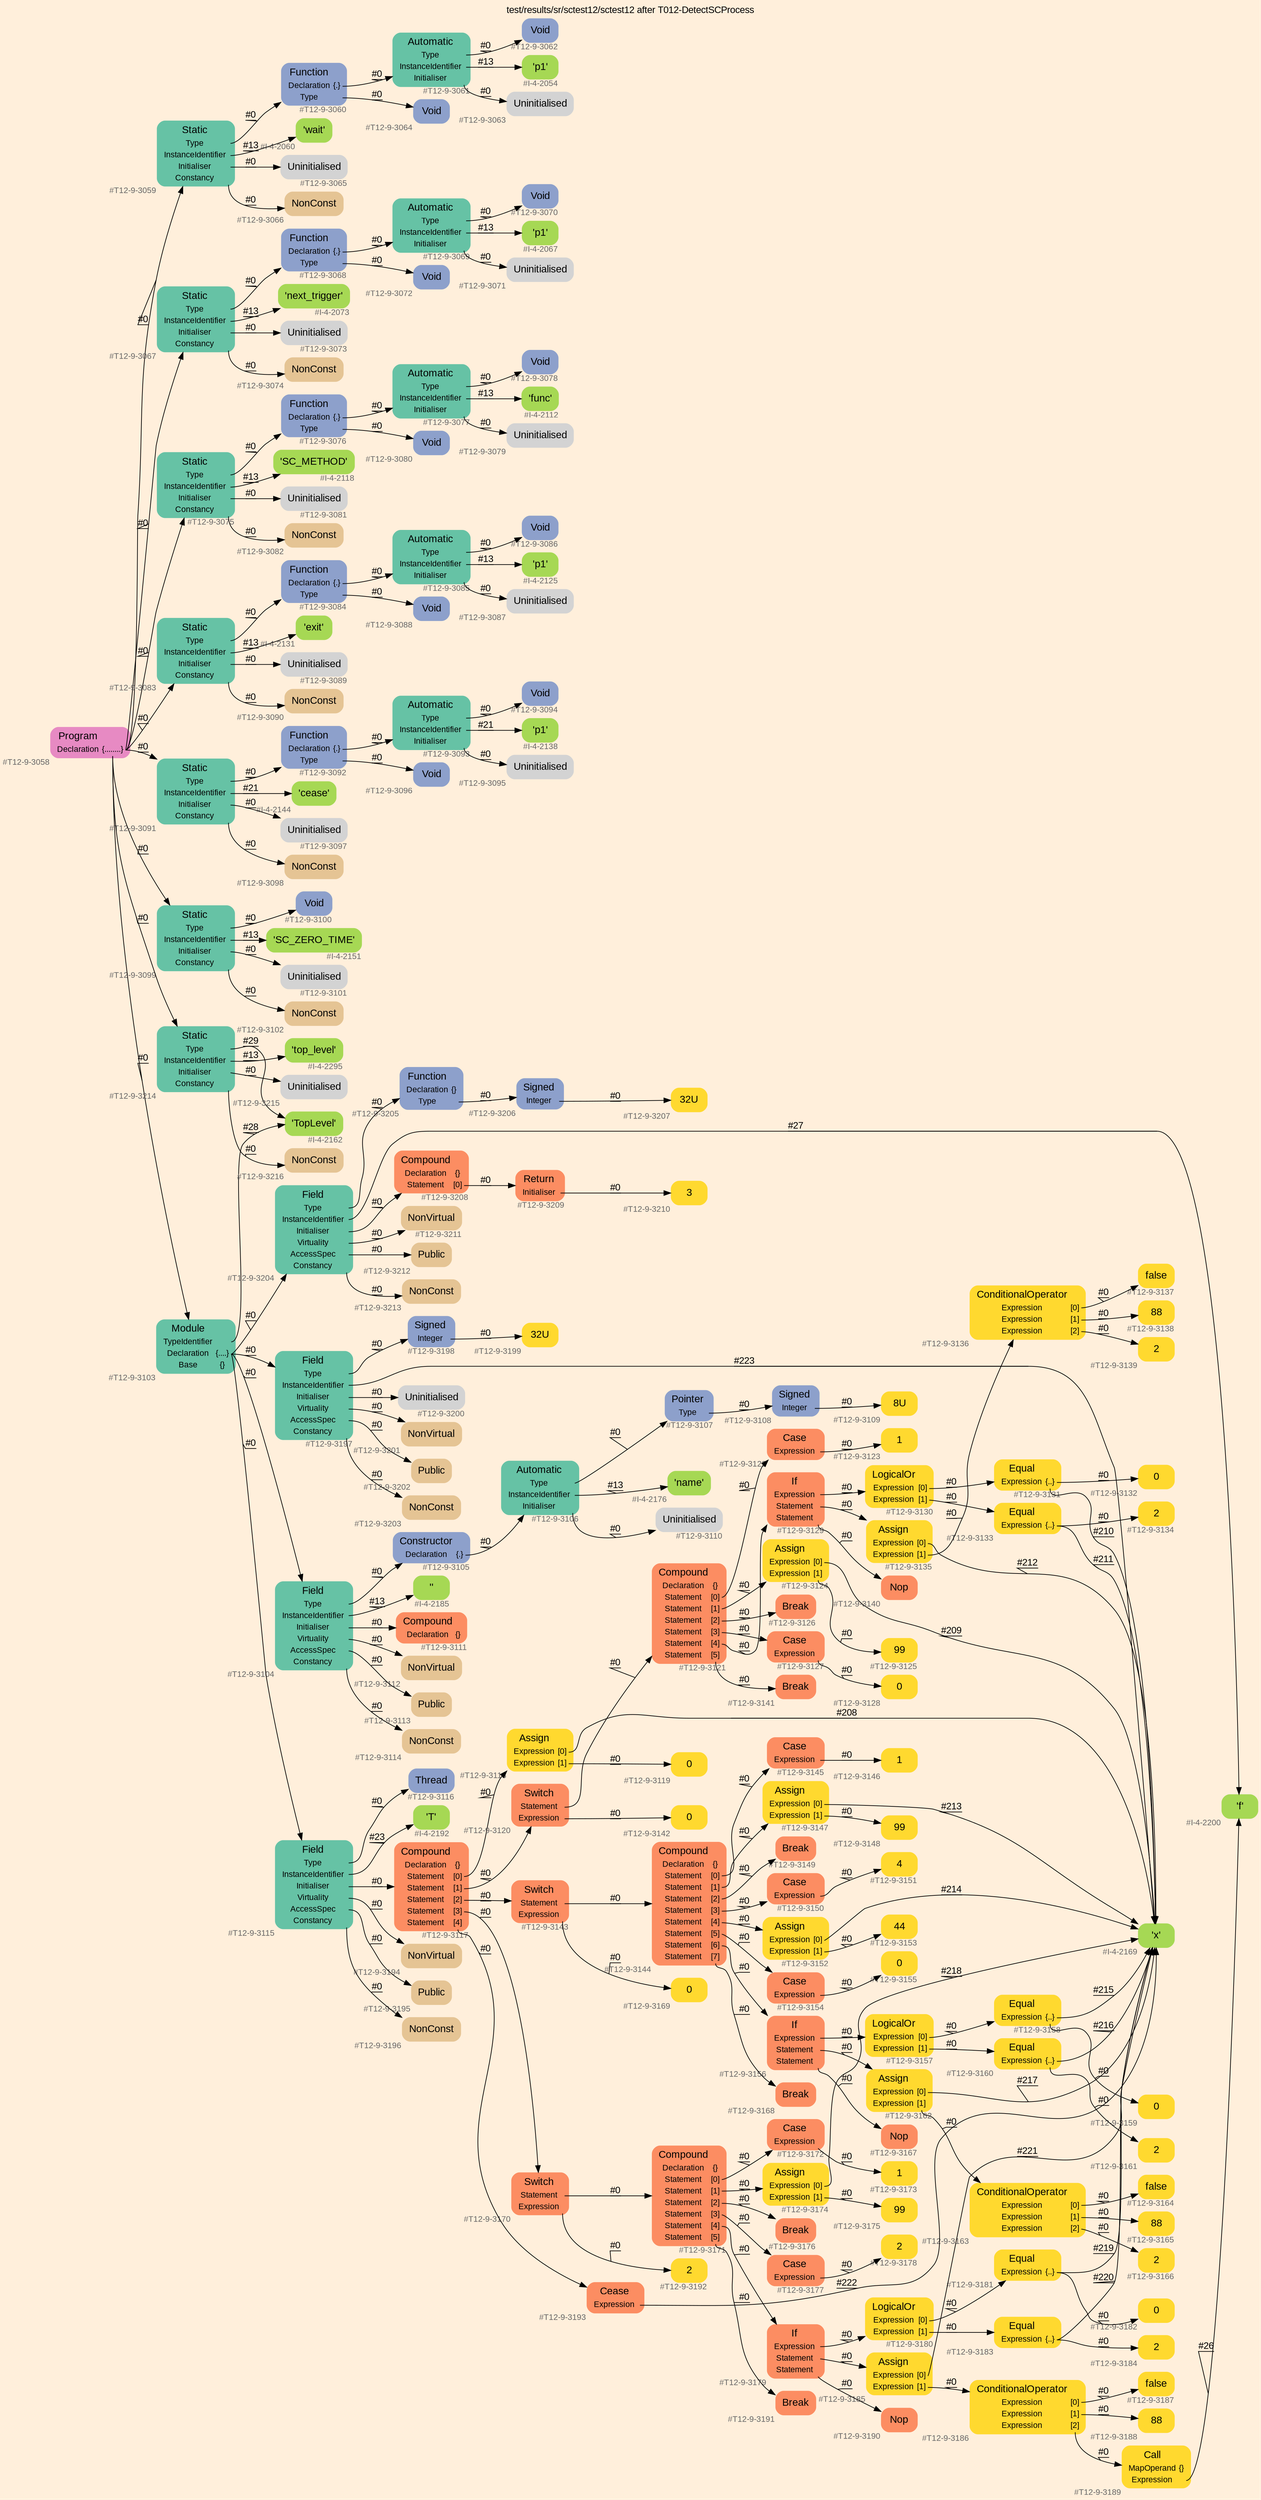 digraph "test/results/sr/sctest12/sctest12 after T012-DetectSCProcess" {
label = "test/results/sr/sctest12/sctest12 after T012-DetectSCProcess"
labelloc = t
graph [
    rankdir = "LR"
    ranksep = 0.3
    bgcolor = antiquewhite1
    color = black
    fontcolor = black
    fontname = "Arial"
];
node [
    fontname = "Arial"
];
edge [
    fontname = "Arial"
];

// -------------------- node figure --------------------
// -------- block #T12-9-3058 ----------
"#T12-9-3058" [
    fillcolor = "/set28/4"
    xlabel = "#T12-9-3058"
    fontsize = "12"
    fontcolor = grey40
    shape = "plaintext"
    label = <<TABLE BORDER="0" CELLBORDER="0" CELLSPACING="0">
     <TR><TD><FONT COLOR="black" POINT-SIZE="15">Program</FONT></TD></TR>
     <TR><TD><FONT COLOR="black" POINT-SIZE="12">Declaration</FONT></TD><TD PORT="port0"><FONT COLOR="black" POINT-SIZE="12">{........}</FONT></TD></TR>
    </TABLE>>
    style = "rounded,filled"
];

// -------- block #T12-9-3059 ----------
"#T12-9-3059" [
    fillcolor = "/set28/1"
    xlabel = "#T12-9-3059"
    fontsize = "12"
    fontcolor = grey40
    shape = "plaintext"
    label = <<TABLE BORDER="0" CELLBORDER="0" CELLSPACING="0">
     <TR><TD><FONT COLOR="black" POINT-SIZE="15">Static</FONT></TD></TR>
     <TR><TD><FONT COLOR="black" POINT-SIZE="12">Type</FONT></TD><TD PORT="port0"></TD></TR>
     <TR><TD><FONT COLOR="black" POINT-SIZE="12">InstanceIdentifier</FONT></TD><TD PORT="port1"></TD></TR>
     <TR><TD><FONT COLOR="black" POINT-SIZE="12">Initialiser</FONT></TD><TD PORT="port2"></TD></TR>
     <TR><TD><FONT COLOR="black" POINT-SIZE="12">Constancy</FONT></TD><TD PORT="port3"></TD></TR>
    </TABLE>>
    style = "rounded,filled"
];

// -------- block #T12-9-3060 ----------
"#T12-9-3060" [
    fillcolor = "/set28/3"
    xlabel = "#T12-9-3060"
    fontsize = "12"
    fontcolor = grey40
    shape = "plaintext"
    label = <<TABLE BORDER="0" CELLBORDER="0" CELLSPACING="0">
     <TR><TD><FONT COLOR="black" POINT-SIZE="15">Function</FONT></TD></TR>
     <TR><TD><FONT COLOR="black" POINT-SIZE="12">Declaration</FONT></TD><TD PORT="port0"><FONT COLOR="black" POINT-SIZE="12">{.}</FONT></TD></TR>
     <TR><TD><FONT COLOR="black" POINT-SIZE="12">Type</FONT></TD><TD PORT="port1"></TD></TR>
    </TABLE>>
    style = "rounded,filled"
];

// -------- block #T12-9-3061 ----------
"#T12-9-3061" [
    fillcolor = "/set28/1"
    xlabel = "#T12-9-3061"
    fontsize = "12"
    fontcolor = grey40
    shape = "plaintext"
    label = <<TABLE BORDER="0" CELLBORDER="0" CELLSPACING="0">
     <TR><TD><FONT COLOR="black" POINT-SIZE="15">Automatic</FONT></TD></TR>
     <TR><TD><FONT COLOR="black" POINT-SIZE="12">Type</FONT></TD><TD PORT="port0"></TD></TR>
     <TR><TD><FONT COLOR="black" POINT-SIZE="12">InstanceIdentifier</FONT></TD><TD PORT="port1"></TD></TR>
     <TR><TD><FONT COLOR="black" POINT-SIZE="12">Initialiser</FONT></TD><TD PORT="port2"></TD></TR>
    </TABLE>>
    style = "rounded,filled"
];

// -------- block #T12-9-3062 ----------
"#T12-9-3062" [
    fillcolor = "/set28/3"
    xlabel = "#T12-9-3062"
    fontsize = "12"
    fontcolor = grey40
    shape = "plaintext"
    label = <<TABLE BORDER="0" CELLBORDER="0" CELLSPACING="0">
     <TR><TD><FONT COLOR="black" POINT-SIZE="15">Void</FONT></TD></TR>
    </TABLE>>
    style = "rounded,filled"
];

// -------- block #I-4-2054 ----------
"#I-4-2054" [
    fillcolor = "/set28/5"
    xlabel = "#I-4-2054"
    fontsize = "12"
    fontcolor = grey40
    shape = "plaintext"
    label = <<TABLE BORDER="0" CELLBORDER="0" CELLSPACING="0">
     <TR><TD><FONT COLOR="black" POINT-SIZE="15">'p1'</FONT></TD></TR>
    </TABLE>>
    style = "rounded,filled"
];

// -------- block #T12-9-3063 ----------
"#T12-9-3063" [
    xlabel = "#T12-9-3063"
    fontsize = "12"
    fontcolor = grey40
    shape = "plaintext"
    label = <<TABLE BORDER="0" CELLBORDER="0" CELLSPACING="0">
     <TR><TD><FONT COLOR="black" POINT-SIZE="15">Uninitialised</FONT></TD></TR>
    </TABLE>>
    style = "rounded,filled"
];

// -------- block #T12-9-3064 ----------
"#T12-9-3064" [
    fillcolor = "/set28/3"
    xlabel = "#T12-9-3064"
    fontsize = "12"
    fontcolor = grey40
    shape = "plaintext"
    label = <<TABLE BORDER="0" CELLBORDER="0" CELLSPACING="0">
     <TR><TD><FONT COLOR="black" POINT-SIZE="15">Void</FONT></TD></TR>
    </TABLE>>
    style = "rounded,filled"
];

// -------- block #I-4-2060 ----------
"#I-4-2060" [
    fillcolor = "/set28/5"
    xlabel = "#I-4-2060"
    fontsize = "12"
    fontcolor = grey40
    shape = "plaintext"
    label = <<TABLE BORDER="0" CELLBORDER="0" CELLSPACING="0">
     <TR><TD><FONT COLOR="black" POINT-SIZE="15">'wait'</FONT></TD></TR>
    </TABLE>>
    style = "rounded,filled"
];

// -------- block #T12-9-3065 ----------
"#T12-9-3065" [
    xlabel = "#T12-9-3065"
    fontsize = "12"
    fontcolor = grey40
    shape = "plaintext"
    label = <<TABLE BORDER="0" CELLBORDER="0" CELLSPACING="0">
     <TR><TD><FONT COLOR="black" POINT-SIZE="15">Uninitialised</FONT></TD></TR>
    </TABLE>>
    style = "rounded,filled"
];

// -------- block #T12-9-3066 ----------
"#T12-9-3066" [
    fillcolor = "/set28/7"
    xlabel = "#T12-9-3066"
    fontsize = "12"
    fontcolor = grey40
    shape = "plaintext"
    label = <<TABLE BORDER="0" CELLBORDER="0" CELLSPACING="0">
     <TR><TD><FONT COLOR="black" POINT-SIZE="15">NonConst</FONT></TD></TR>
    </TABLE>>
    style = "rounded,filled"
];

// -------- block #T12-9-3067 ----------
"#T12-9-3067" [
    fillcolor = "/set28/1"
    xlabel = "#T12-9-3067"
    fontsize = "12"
    fontcolor = grey40
    shape = "plaintext"
    label = <<TABLE BORDER="0" CELLBORDER="0" CELLSPACING="0">
     <TR><TD><FONT COLOR="black" POINT-SIZE="15">Static</FONT></TD></TR>
     <TR><TD><FONT COLOR="black" POINT-SIZE="12">Type</FONT></TD><TD PORT="port0"></TD></TR>
     <TR><TD><FONT COLOR="black" POINT-SIZE="12">InstanceIdentifier</FONT></TD><TD PORT="port1"></TD></TR>
     <TR><TD><FONT COLOR="black" POINT-SIZE="12">Initialiser</FONT></TD><TD PORT="port2"></TD></TR>
     <TR><TD><FONT COLOR="black" POINT-SIZE="12">Constancy</FONT></TD><TD PORT="port3"></TD></TR>
    </TABLE>>
    style = "rounded,filled"
];

// -------- block #T12-9-3068 ----------
"#T12-9-3068" [
    fillcolor = "/set28/3"
    xlabel = "#T12-9-3068"
    fontsize = "12"
    fontcolor = grey40
    shape = "plaintext"
    label = <<TABLE BORDER="0" CELLBORDER="0" CELLSPACING="0">
     <TR><TD><FONT COLOR="black" POINT-SIZE="15">Function</FONT></TD></TR>
     <TR><TD><FONT COLOR="black" POINT-SIZE="12">Declaration</FONT></TD><TD PORT="port0"><FONT COLOR="black" POINT-SIZE="12">{.}</FONT></TD></TR>
     <TR><TD><FONT COLOR="black" POINT-SIZE="12">Type</FONT></TD><TD PORT="port1"></TD></TR>
    </TABLE>>
    style = "rounded,filled"
];

// -------- block #T12-9-3069 ----------
"#T12-9-3069" [
    fillcolor = "/set28/1"
    xlabel = "#T12-9-3069"
    fontsize = "12"
    fontcolor = grey40
    shape = "plaintext"
    label = <<TABLE BORDER="0" CELLBORDER="0" CELLSPACING="0">
     <TR><TD><FONT COLOR="black" POINT-SIZE="15">Automatic</FONT></TD></TR>
     <TR><TD><FONT COLOR="black" POINT-SIZE="12">Type</FONT></TD><TD PORT="port0"></TD></TR>
     <TR><TD><FONT COLOR="black" POINT-SIZE="12">InstanceIdentifier</FONT></TD><TD PORT="port1"></TD></TR>
     <TR><TD><FONT COLOR="black" POINT-SIZE="12">Initialiser</FONT></TD><TD PORT="port2"></TD></TR>
    </TABLE>>
    style = "rounded,filled"
];

// -------- block #T12-9-3070 ----------
"#T12-9-3070" [
    fillcolor = "/set28/3"
    xlabel = "#T12-9-3070"
    fontsize = "12"
    fontcolor = grey40
    shape = "plaintext"
    label = <<TABLE BORDER="0" CELLBORDER="0" CELLSPACING="0">
     <TR><TD><FONT COLOR="black" POINT-SIZE="15">Void</FONT></TD></TR>
    </TABLE>>
    style = "rounded,filled"
];

// -------- block #I-4-2067 ----------
"#I-4-2067" [
    fillcolor = "/set28/5"
    xlabel = "#I-4-2067"
    fontsize = "12"
    fontcolor = grey40
    shape = "plaintext"
    label = <<TABLE BORDER="0" CELLBORDER="0" CELLSPACING="0">
     <TR><TD><FONT COLOR="black" POINT-SIZE="15">'p1'</FONT></TD></TR>
    </TABLE>>
    style = "rounded,filled"
];

// -------- block #T12-9-3071 ----------
"#T12-9-3071" [
    xlabel = "#T12-9-3071"
    fontsize = "12"
    fontcolor = grey40
    shape = "plaintext"
    label = <<TABLE BORDER="0" CELLBORDER="0" CELLSPACING="0">
     <TR><TD><FONT COLOR="black" POINT-SIZE="15">Uninitialised</FONT></TD></TR>
    </TABLE>>
    style = "rounded,filled"
];

// -------- block #T12-9-3072 ----------
"#T12-9-3072" [
    fillcolor = "/set28/3"
    xlabel = "#T12-9-3072"
    fontsize = "12"
    fontcolor = grey40
    shape = "plaintext"
    label = <<TABLE BORDER="0" CELLBORDER="0" CELLSPACING="0">
     <TR><TD><FONT COLOR="black" POINT-SIZE="15">Void</FONT></TD></TR>
    </TABLE>>
    style = "rounded,filled"
];

// -------- block #I-4-2073 ----------
"#I-4-2073" [
    fillcolor = "/set28/5"
    xlabel = "#I-4-2073"
    fontsize = "12"
    fontcolor = grey40
    shape = "plaintext"
    label = <<TABLE BORDER="0" CELLBORDER="0" CELLSPACING="0">
     <TR><TD><FONT COLOR="black" POINT-SIZE="15">'next_trigger'</FONT></TD></TR>
    </TABLE>>
    style = "rounded,filled"
];

// -------- block #T12-9-3073 ----------
"#T12-9-3073" [
    xlabel = "#T12-9-3073"
    fontsize = "12"
    fontcolor = grey40
    shape = "plaintext"
    label = <<TABLE BORDER="0" CELLBORDER="0" CELLSPACING="0">
     <TR><TD><FONT COLOR="black" POINT-SIZE="15">Uninitialised</FONT></TD></TR>
    </TABLE>>
    style = "rounded,filled"
];

// -------- block #T12-9-3074 ----------
"#T12-9-3074" [
    fillcolor = "/set28/7"
    xlabel = "#T12-9-3074"
    fontsize = "12"
    fontcolor = grey40
    shape = "plaintext"
    label = <<TABLE BORDER="0" CELLBORDER="0" CELLSPACING="0">
     <TR><TD><FONT COLOR="black" POINT-SIZE="15">NonConst</FONT></TD></TR>
    </TABLE>>
    style = "rounded,filled"
];

// -------- block #T12-9-3075 ----------
"#T12-9-3075" [
    fillcolor = "/set28/1"
    xlabel = "#T12-9-3075"
    fontsize = "12"
    fontcolor = grey40
    shape = "plaintext"
    label = <<TABLE BORDER="0" CELLBORDER="0" CELLSPACING="0">
     <TR><TD><FONT COLOR="black" POINT-SIZE="15">Static</FONT></TD></TR>
     <TR><TD><FONT COLOR="black" POINT-SIZE="12">Type</FONT></TD><TD PORT="port0"></TD></TR>
     <TR><TD><FONT COLOR="black" POINT-SIZE="12">InstanceIdentifier</FONT></TD><TD PORT="port1"></TD></TR>
     <TR><TD><FONT COLOR="black" POINT-SIZE="12">Initialiser</FONT></TD><TD PORT="port2"></TD></TR>
     <TR><TD><FONT COLOR="black" POINT-SIZE="12">Constancy</FONT></TD><TD PORT="port3"></TD></TR>
    </TABLE>>
    style = "rounded,filled"
];

// -------- block #T12-9-3076 ----------
"#T12-9-3076" [
    fillcolor = "/set28/3"
    xlabel = "#T12-9-3076"
    fontsize = "12"
    fontcolor = grey40
    shape = "plaintext"
    label = <<TABLE BORDER="0" CELLBORDER="0" CELLSPACING="0">
     <TR><TD><FONT COLOR="black" POINT-SIZE="15">Function</FONT></TD></TR>
     <TR><TD><FONT COLOR="black" POINT-SIZE="12">Declaration</FONT></TD><TD PORT="port0"><FONT COLOR="black" POINT-SIZE="12">{.}</FONT></TD></TR>
     <TR><TD><FONT COLOR="black" POINT-SIZE="12">Type</FONT></TD><TD PORT="port1"></TD></TR>
    </TABLE>>
    style = "rounded,filled"
];

// -------- block #T12-9-3077 ----------
"#T12-9-3077" [
    fillcolor = "/set28/1"
    xlabel = "#T12-9-3077"
    fontsize = "12"
    fontcolor = grey40
    shape = "plaintext"
    label = <<TABLE BORDER="0" CELLBORDER="0" CELLSPACING="0">
     <TR><TD><FONT COLOR="black" POINT-SIZE="15">Automatic</FONT></TD></TR>
     <TR><TD><FONT COLOR="black" POINT-SIZE="12">Type</FONT></TD><TD PORT="port0"></TD></TR>
     <TR><TD><FONT COLOR="black" POINT-SIZE="12">InstanceIdentifier</FONT></TD><TD PORT="port1"></TD></TR>
     <TR><TD><FONT COLOR="black" POINT-SIZE="12">Initialiser</FONT></TD><TD PORT="port2"></TD></TR>
    </TABLE>>
    style = "rounded,filled"
];

// -------- block #T12-9-3078 ----------
"#T12-9-3078" [
    fillcolor = "/set28/3"
    xlabel = "#T12-9-3078"
    fontsize = "12"
    fontcolor = grey40
    shape = "plaintext"
    label = <<TABLE BORDER="0" CELLBORDER="0" CELLSPACING="0">
     <TR><TD><FONT COLOR="black" POINT-SIZE="15">Void</FONT></TD></TR>
    </TABLE>>
    style = "rounded,filled"
];

// -------- block #I-4-2112 ----------
"#I-4-2112" [
    fillcolor = "/set28/5"
    xlabel = "#I-4-2112"
    fontsize = "12"
    fontcolor = grey40
    shape = "plaintext"
    label = <<TABLE BORDER="0" CELLBORDER="0" CELLSPACING="0">
     <TR><TD><FONT COLOR="black" POINT-SIZE="15">'func'</FONT></TD></TR>
    </TABLE>>
    style = "rounded,filled"
];

// -------- block #T12-9-3079 ----------
"#T12-9-3079" [
    xlabel = "#T12-9-3079"
    fontsize = "12"
    fontcolor = grey40
    shape = "plaintext"
    label = <<TABLE BORDER="0" CELLBORDER="0" CELLSPACING="0">
     <TR><TD><FONT COLOR="black" POINT-SIZE="15">Uninitialised</FONT></TD></TR>
    </TABLE>>
    style = "rounded,filled"
];

// -------- block #T12-9-3080 ----------
"#T12-9-3080" [
    fillcolor = "/set28/3"
    xlabel = "#T12-9-3080"
    fontsize = "12"
    fontcolor = grey40
    shape = "plaintext"
    label = <<TABLE BORDER="0" CELLBORDER="0" CELLSPACING="0">
     <TR><TD><FONT COLOR="black" POINT-SIZE="15">Void</FONT></TD></TR>
    </TABLE>>
    style = "rounded,filled"
];

// -------- block #I-4-2118 ----------
"#I-4-2118" [
    fillcolor = "/set28/5"
    xlabel = "#I-4-2118"
    fontsize = "12"
    fontcolor = grey40
    shape = "plaintext"
    label = <<TABLE BORDER="0" CELLBORDER="0" CELLSPACING="0">
     <TR><TD><FONT COLOR="black" POINT-SIZE="15">'SC_METHOD'</FONT></TD></TR>
    </TABLE>>
    style = "rounded,filled"
];

// -------- block #T12-9-3081 ----------
"#T12-9-3081" [
    xlabel = "#T12-9-3081"
    fontsize = "12"
    fontcolor = grey40
    shape = "plaintext"
    label = <<TABLE BORDER="0" CELLBORDER="0" CELLSPACING="0">
     <TR><TD><FONT COLOR="black" POINT-SIZE="15">Uninitialised</FONT></TD></TR>
    </TABLE>>
    style = "rounded,filled"
];

// -------- block #T12-9-3082 ----------
"#T12-9-3082" [
    fillcolor = "/set28/7"
    xlabel = "#T12-9-3082"
    fontsize = "12"
    fontcolor = grey40
    shape = "plaintext"
    label = <<TABLE BORDER="0" CELLBORDER="0" CELLSPACING="0">
     <TR><TD><FONT COLOR="black" POINT-SIZE="15">NonConst</FONT></TD></TR>
    </TABLE>>
    style = "rounded,filled"
];

// -------- block #T12-9-3083 ----------
"#T12-9-3083" [
    fillcolor = "/set28/1"
    xlabel = "#T12-9-3083"
    fontsize = "12"
    fontcolor = grey40
    shape = "plaintext"
    label = <<TABLE BORDER="0" CELLBORDER="0" CELLSPACING="0">
     <TR><TD><FONT COLOR="black" POINT-SIZE="15">Static</FONT></TD></TR>
     <TR><TD><FONT COLOR="black" POINT-SIZE="12">Type</FONT></TD><TD PORT="port0"></TD></TR>
     <TR><TD><FONT COLOR="black" POINT-SIZE="12">InstanceIdentifier</FONT></TD><TD PORT="port1"></TD></TR>
     <TR><TD><FONT COLOR="black" POINT-SIZE="12">Initialiser</FONT></TD><TD PORT="port2"></TD></TR>
     <TR><TD><FONT COLOR="black" POINT-SIZE="12">Constancy</FONT></TD><TD PORT="port3"></TD></TR>
    </TABLE>>
    style = "rounded,filled"
];

// -------- block #T12-9-3084 ----------
"#T12-9-3084" [
    fillcolor = "/set28/3"
    xlabel = "#T12-9-3084"
    fontsize = "12"
    fontcolor = grey40
    shape = "plaintext"
    label = <<TABLE BORDER="0" CELLBORDER="0" CELLSPACING="0">
     <TR><TD><FONT COLOR="black" POINT-SIZE="15">Function</FONT></TD></TR>
     <TR><TD><FONT COLOR="black" POINT-SIZE="12">Declaration</FONT></TD><TD PORT="port0"><FONT COLOR="black" POINT-SIZE="12">{.}</FONT></TD></TR>
     <TR><TD><FONT COLOR="black" POINT-SIZE="12">Type</FONT></TD><TD PORT="port1"></TD></TR>
    </TABLE>>
    style = "rounded,filled"
];

// -------- block #T12-9-3085 ----------
"#T12-9-3085" [
    fillcolor = "/set28/1"
    xlabel = "#T12-9-3085"
    fontsize = "12"
    fontcolor = grey40
    shape = "plaintext"
    label = <<TABLE BORDER="0" CELLBORDER="0" CELLSPACING="0">
     <TR><TD><FONT COLOR="black" POINT-SIZE="15">Automatic</FONT></TD></TR>
     <TR><TD><FONT COLOR="black" POINT-SIZE="12">Type</FONT></TD><TD PORT="port0"></TD></TR>
     <TR><TD><FONT COLOR="black" POINT-SIZE="12">InstanceIdentifier</FONT></TD><TD PORT="port1"></TD></TR>
     <TR><TD><FONT COLOR="black" POINT-SIZE="12">Initialiser</FONT></TD><TD PORT="port2"></TD></TR>
    </TABLE>>
    style = "rounded,filled"
];

// -------- block #T12-9-3086 ----------
"#T12-9-3086" [
    fillcolor = "/set28/3"
    xlabel = "#T12-9-3086"
    fontsize = "12"
    fontcolor = grey40
    shape = "plaintext"
    label = <<TABLE BORDER="0" CELLBORDER="0" CELLSPACING="0">
     <TR><TD><FONT COLOR="black" POINT-SIZE="15">Void</FONT></TD></TR>
    </TABLE>>
    style = "rounded,filled"
];

// -------- block #I-4-2125 ----------
"#I-4-2125" [
    fillcolor = "/set28/5"
    xlabel = "#I-4-2125"
    fontsize = "12"
    fontcolor = grey40
    shape = "plaintext"
    label = <<TABLE BORDER="0" CELLBORDER="0" CELLSPACING="0">
     <TR><TD><FONT COLOR="black" POINT-SIZE="15">'p1'</FONT></TD></TR>
    </TABLE>>
    style = "rounded,filled"
];

// -------- block #T12-9-3087 ----------
"#T12-9-3087" [
    xlabel = "#T12-9-3087"
    fontsize = "12"
    fontcolor = grey40
    shape = "plaintext"
    label = <<TABLE BORDER="0" CELLBORDER="0" CELLSPACING="0">
     <TR><TD><FONT COLOR="black" POINT-SIZE="15">Uninitialised</FONT></TD></TR>
    </TABLE>>
    style = "rounded,filled"
];

// -------- block #T12-9-3088 ----------
"#T12-9-3088" [
    fillcolor = "/set28/3"
    xlabel = "#T12-9-3088"
    fontsize = "12"
    fontcolor = grey40
    shape = "plaintext"
    label = <<TABLE BORDER="0" CELLBORDER="0" CELLSPACING="0">
     <TR><TD><FONT COLOR="black" POINT-SIZE="15">Void</FONT></TD></TR>
    </TABLE>>
    style = "rounded,filled"
];

// -------- block #I-4-2131 ----------
"#I-4-2131" [
    fillcolor = "/set28/5"
    xlabel = "#I-4-2131"
    fontsize = "12"
    fontcolor = grey40
    shape = "plaintext"
    label = <<TABLE BORDER="0" CELLBORDER="0" CELLSPACING="0">
     <TR><TD><FONT COLOR="black" POINT-SIZE="15">'exit'</FONT></TD></TR>
    </TABLE>>
    style = "rounded,filled"
];

// -------- block #T12-9-3089 ----------
"#T12-9-3089" [
    xlabel = "#T12-9-3089"
    fontsize = "12"
    fontcolor = grey40
    shape = "plaintext"
    label = <<TABLE BORDER="0" CELLBORDER="0" CELLSPACING="0">
     <TR><TD><FONT COLOR="black" POINT-SIZE="15">Uninitialised</FONT></TD></TR>
    </TABLE>>
    style = "rounded,filled"
];

// -------- block #T12-9-3090 ----------
"#T12-9-3090" [
    fillcolor = "/set28/7"
    xlabel = "#T12-9-3090"
    fontsize = "12"
    fontcolor = grey40
    shape = "plaintext"
    label = <<TABLE BORDER="0" CELLBORDER="0" CELLSPACING="0">
     <TR><TD><FONT COLOR="black" POINT-SIZE="15">NonConst</FONT></TD></TR>
    </TABLE>>
    style = "rounded,filled"
];

// -------- block #T12-9-3091 ----------
"#T12-9-3091" [
    fillcolor = "/set28/1"
    xlabel = "#T12-9-3091"
    fontsize = "12"
    fontcolor = grey40
    shape = "plaintext"
    label = <<TABLE BORDER="0" CELLBORDER="0" CELLSPACING="0">
     <TR><TD><FONT COLOR="black" POINT-SIZE="15">Static</FONT></TD></TR>
     <TR><TD><FONT COLOR="black" POINT-SIZE="12">Type</FONT></TD><TD PORT="port0"></TD></TR>
     <TR><TD><FONT COLOR="black" POINT-SIZE="12">InstanceIdentifier</FONT></TD><TD PORT="port1"></TD></TR>
     <TR><TD><FONT COLOR="black" POINT-SIZE="12">Initialiser</FONT></TD><TD PORT="port2"></TD></TR>
     <TR><TD><FONT COLOR="black" POINT-SIZE="12">Constancy</FONT></TD><TD PORT="port3"></TD></TR>
    </TABLE>>
    style = "rounded,filled"
];

// -------- block #T12-9-3092 ----------
"#T12-9-3092" [
    fillcolor = "/set28/3"
    xlabel = "#T12-9-3092"
    fontsize = "12"
    fontcolor = grey40
    shape = "plaintext"
    label = <<TABLE BORDER="0" CELLBORDER="0" CELLSPACING="0">
     <TR><TD><FONT COLOR="black" POINT-SIZE="15">Function</FONT></TD></TR>
     <TR><TD><FONT COLOR="black" POINT-SIZE="12">Declaration</FONT></TD><TD PORT="port0"><FONT COLOR="black" POINT-SIZE="12">{.}</FONT></TD></TR>
     <TR><TD><FONT COLOR="black" POINT-SIZE="12">Type</FONT></TD><TD PORT="port1"></TD></TR>
    </TABLE>>
    style = "rounded,filled"
];

// -------- block #T12-9-3093 ----------
"#T12-9-3093" [
    fillcolor = "/set28/1"
    xlabel = "#T12-9-3093"
    fontsize = "12"
    fontcolor = grey40
    shape = "plaintext"
    label = <<TABLE BORDER="0" CELLBORDER="0" CELLSPACING="0">
     <TR><TD><FONT COLOR="black" POINT-SIZE="15">Automatic</FONT></TD></TR>
     <TR><TD><FONT COLOR="black" POINT-SIZE="12">Type</FONT></TD><TD PORT="port0"></TD></TR>
     <TR><TD><FONT COLOR="black" POINT-SIZE="12">InstanceIdentifier</FONT></TD><TD PORT="port1"></TD></TR>
     <TR><TD><FONT COLOR="black" POINT-SIZE="12">Initialiser</FONT></TD><TD PORT="port2"></TD></TR>
    </TABLE>>
    style = "rounded,filled"
];

// -------- block #T12-9-3094 ----------
"#T12-9-3094" [
    fillcolor = "/set28/3"
    xlabel = "#T12-9-3094"
    fontsize = "12"
    fontcolor = grey40
    shape = "plaintext"
    label = <<TABLE BORDER="0" CELLBORDER="0" CELLSPACING="0">
     <TR><TD><FONT COLOR="black" POINT-SIZE="15">Void</FONT></TD></TR>
    </TABLE>>
    style = "rounded,filled"
];

// -------- block #I-4-2138 ----------
"#I-4-2138" [
    fillcolor = "/set28/5"
    xlabel = "#I-4-2138"
    fontsize = "12"
    fontcolor = grey40
    shape = "plaintext"
    label = <<TABLE BORDER="0" CELLBORDER="0" CELLSPACING="0">
     <TR><TD><FONT COLOR="black" POINT-SIZE="15">'p1'</FONT></TD></TR>
    </TABLE>>
    style = "rounded,filled"
];

// -------- block #T12-9-3095 ----------
"#T12-9-3095" [
    xlabel = "#T12-9-3095"
    fontsize = "12"
    fontcolor = grey40
    shape = "plaintext"
    label = <<TABLE BORDER="0" CELLBORDER="0" CELLSPACING="0">
     <TR><TD><FONT COLOR="black" POINT-SIZE="15">Uninitialised</FONT></TD></TR>
    </TABLE>>
    style = "rounded,filled"
];

// -------- block #T12-9-3096 ----------
"#T12-9-3096" [
    fillcolor = "/set28/3"
    xlabel = "#T12-9-3096"
    fontsize = "12"
    fontcolor = grey40
    shape = "plaintext"
    label = <<TABLE BORDER="0" CELLBORDER="0" CELLSPACING="0">
     <TR><TD><FONT COLOR="black" POINT-SIZE="15">Void</FONT></TD></TR>
    </TABLE>>
    style = "rounded,filled"
];

// -------- block #I-4-2144 ----------
"#I-4-2144" [
    fillcolor = "/set28/5"
    xlabel = "#I-4-2144"
    fontsize = "12"
    fontcolor = grey40
    shape = "plaintext"
    label = <<TABLE BORDER="0" CELLBORDER="0" CELLSPACING="0">
     <TR><TD><FONT COLOR="black" POINT-SIZE="15">'cease'</FONT></TD></TR>
    </TABLE>>
    style = "rounded,filled"
];

// -------- block #T12-9-3097 ----------
"#T12-9-3097" [
    xlabel = "#T12-9-3097"
    fontsize = "12"
    fontcolor = grey40
    shape = "plaintext"
    label = <<TABLE BORDER="0" CELLBORDER="0" CELLSPACING="0">
     <TR><TD><FONT COLOR="black" POINT-SIZE="15">Uninitialised</FONT></TD></TR>
    </TABLE>>
    style = "rounded,filled"
];

// -------- block #T12-9-3098 ----------
"#T12-9-3098" [
    fillcolor = "/set28/7"
    xlabel = "#T12-9-3098"
    fontsize = "12"
    fontcolor = grey40
    shape = "plaintext"
    label = <<TABLE BORDER="0" CELLBORDER="0" CELLSPACING="0">
     <TR><TD><FONT COLOR="black" POINT-SIZE="15">NonConst</FONT></TD></TR>
    </TABLE>>
    style = "rounded,filled"
];

// -------- block #T12-9-3099 ----------
"#T12-9-3099" [
    fillcolor = "/set28/1"
    xlabel = "#T12-9-3099"
    fontsize = "12"
    fontcolor = grey40
    shape = "plaintext"
    label = <<TABLE BORDER="0" CELLBORDER="0" CELLSPACING="0">
     <TR><TD><FONT COLOR="black" POINT-SIZE="15">Static</FONT></TD></TR>
     <TR><TD><FONT COLOR="black" POINT-SIZE="12">Type</FONT></TD><TD PORT="port0"></TD></TR>
     <TR><TD><FONT COLOR="black" POINT-SIZE="12">InstanceIdentifier</FONT></TD><TD PORT="port1"></TD></TR>
     <TR><TD><FONT COLOR="black" POINT-SIZE="12">Initialiser</FONT></TD><TD PORT="port2"></TD></TR>
     <TR><TD><FONT COLOR="black" POINT-SIZE="12">Constancy</FONT></TD><TD PORT="port3"></TD></TR>
    </TABLE>>
    style = "rounded,filled"
];

// -------- block #T12-9-3100 ----------
"#T12-9-3100" [
    fillcolor = "/set28/3"
    xlabel = "#T12-9-3100"
    fontsize = "12"
    fontcolor = grey40
    shape = "plaintext"
    label = <<TABLE BORDER="0" CELLBORDER="0" CELLSPACING="0">
     <TR><TD><FONT COLOR="black" POINT-SIZE="15">Void</FONT></TD></TR>
    </TABLE>>
    style = "rounded,filled"
];

// -------- block #I-4-2151 ----------
"#I-4-2151" [
    fillcolor = "/set28/5"
    xlabel = "#I-4-2151"
    fontsize = "12"
    fontcolor = grey40
    shape = "plaintext"
    label = <<TABLE BORDER="0" CELLBORDER="0" CELLSPACING="0">
     <TR><TD><FONT COLOR="black" POINT-SIZE="15">'SC_ZERO_TIME'</FONT></TD></TR>
    </TABLE>>
    style = "rounded,filled"
];

// -------- block #T12-9-3101 ----------
"#T12-9-3101" [
    xlabel = "#T12-9-3101"
    fontsize = "12"
    fontcolor = grey40
    shape = "plaintext"
    label = <<TABLE BORDER="0" CELLBORDER="0" CELLSPACING="0">
     <TR><TD><FONT COLOR="black" POINT-SIZE="15">Uninitialised</FONT></TD></TR>
    </TABLE>>
    style = "rounded,filled"
];

// -------- block #T12-9-3102 ----------
"#T12-9-3102" [
    fillcolor = "/set28/7"
    xlabel = "#T12-9-3102"
    fontsize = "12"
    fontcolor = grey40
    shape = "plaintext"
    label = <<TABLE BORDER="0" CELLBORDER="0" CELLSPACING="0">
     <TR><TD><FONT COLOR="black" POINT-SIZE="15">NonConst</FONT></TD></TR>
    </TABLE>>
    style = "rounded,filled"
];

// -------- block #T12-9-3103 ----------
"#T12-9-3103" [
    fillcolor = "/set28/1"
    xlabel = "#T12-9-3103"
    fontsize = "12"
    fontcolor = grey40
    shape = "plaintext"
    label = <<TABLE BORDER="0" CELLBORDER="0" CELLSPACING="0">
     <TR><TD><FONT COLOR="black" POINT-SIZE="15">Module</FONT></TD></TR>
     <TR><TD><FONT COLOR="black" POINT-SIZE="12">TypeIdentifier</FONT></TD><TD PORT="port0"></TD></TR>
     <TR><TD><FONT COLOR="black" POINT-SIZE="12">Declaration</FONT></TD><TD PORT="port1"><FONT COLOR="black" POINT-SIZE="12">{....}</FONT></TD></TR>
     <TR><TD><FONT COLOR="black" POINT-SIZE="12">Base</FONT></TD><TD PORT="port2"><FONT COLOR="black" POINT-SIZE="12">{}</FONT></TD></TR>
    </TABLE>>
    style = "rounded,filled"
];

// -------- block #I-4-2162 ----------
"#I-4-2162" [
    fillcolor = "/set28/5"
    xlabel = "#I-4-2162"
    fontsize = "12"
    fontcolor = grey40
    shape = "plaintext"
    label = <<TABLE BORDER="0" CELLBORDER="0" CELLSPACING="0">
     <TR><TD><FONT COLOR="black" POINT-SIZE="15">'TopLevel'</FONT></TD></TR>
    </TABLE>>
    style = "rounded,filled"
];

// -------- block #T12-9-3104 ----------
"#T12-9-3104" [
    fillcolor = "/set28/1"
    xlabel = "#T12-9-3104"
    fontsize = "12"
    fontcolor = grey40
    shape = "plaintext"
    label = <<TABLE BORDER="0" CELLBORDER="0" CELLSPACING="0">
     <TR><TD><FONT COLOR="black" POINT-SIZE="15">Field</FONT></TD></TR>
     <TR><TD><FONT COLOR="black" POINT-SIZE="12">Type</FONT></TD><TD PORT="port0"></TD></TR>
     <TR><TD><FONT COLOR="black" POINT-SIZE="12">InstanceIdentifier</FONT></TD><TD PORT="port1"></TD></TR>
     <TR><TD><FONT COLOR="black" POINT-SIZE="12">Initialiser</FONT></TD><TD PORT="port2"></TD></TR>
     <TR><TD><FONT COLOR="black" POINT-SIZE="12">Virtuality</FONT></TD><TD PORT="port3"></TD></TR>
     <TR><TD><FONT COLOR="black" POINT-SIZE="12">AccessSpec</FONT></TD><TD PORT="port4"></TD></TR>
     <TR><TD><FONT COLOR="black" POINT-SIZE="12">Constancy</FONT></TD><TD PORT="port5"></TD></TR>
    </TABLE>>
    style = "rounded,filled"
];

// -------- block #T12-9-3105 ----------
"#T12-9-3105" [
    fillcolor = "/set28/3"
    xlabel = "#T12-9-3105"
    fontsize = "12"
    fontcolor = grey40
    shape = "plaintext"
    label = <<TABLE BORDER="0" CELLBORDER="0" CELLSPACING="0">
     <TR><TD><FONT COLOR="black" POINT-SIZE="15">Constructor</FONT></TD></TR>
     <TR><TD><FONT COLOR="black" POINT-SIZE="12">Declaration</FONT></TD><TD PORT="port0"><FONT COLOR="black" POINT-SIZE="12">{.}</FONT></TD></TR>
    </TABLE>>
    style = "rounded,filled"
];

// -------- block #T12-9-3106 ----------
"#T12-9-3106" [
    fillcolor = "/set28/1"
    xlabel = "#T12-9-3106"
    fontsize = "12"
    fontcolor = grey40
    shape = "plaintext"
    label = <<TABLE BORDER="0" CELLBORDER="0" CELLSPACING="0">
     <TR><TD><FONT COLOR="black" POINT-SIZE="15">Automatic</FONT></TD></TR>
     <TR><TD><FONT COLOR="black" POINT-SIZE="12">Type</FONT></TD><TD PORT="port0"></TD></TR>
     <TR><TD><FONT COLOR="black" POINT-SIZE="12">InstanceIdentifier</FONT></TD><TD PORT="port1"></TD></TR>
     <TR><TD><FONT COLOR="black" POINT-SIZE="12">Initialiser</FONT></TD><TD PORT="port2"></TD></TR>
    </TABLE>>
    style = "rounded,filled"
];

// -------- block #T12-9-3107 ----------
"#T12-9-3107" [
    fillcolor = "/set28/3"
    xlabel = "#T12-9-3107"
    fontsize = "12"
    fontcolor = grey40
    shape = "plaintext"
    label = <<TABLE BORDER="0" CELLBORDER="0" CELLSPACING="0">
     <TR><TD><FONT COLOR="black" POINT-SIZE="15">Pointer</FONT></TD></TR>
     <TR><TD><FONT COLOR="black" POINT-SIZE="12">Type</FONT></TD><TD PORT="port0"></TD></TR>
    </TABLE>>
    style = "rounded,filled"
];

// -------- block #T12-9-3108 ----------
"#T12-9-3108" [
    fillcolor = "/set28/3"
    xlabel = "#T12-9-3108"
    fontsize = "12"
    fontcolor = grey40
    shape = "plaintext"
    label = <<TABLE BORDER="0" CELLBORDER="0" CELLSPACING="0">
     <TR><TD><FONT COLOR="black" POINT-SIZE="15">Signed</FONT></TD></TR>
     <TR><TD><FONT COLOR="black" POINT-SIZE="12">Integer</FONT></TD><TD PORT="port0"></TD></TR>
    </TABLE>>
    style = "rounded,filled"
];

// -------- block #T12-9-3109 ----------
"#T12-9-3109" [
    fillcolor = "/set28/6"
    xlabel = "#T12-9-3109"
    fontsize = "12"
    fontcolor = grey40
    shape = "plaintext"
    label = <<TABLE BORDER="0" CELLBORDER="0" CELLSPACING="0">
     <TR><TD><FONT COLOR="black" POINT-SIZE="15">8U</FONT></TD></TR>
    </TABLE>>
    style = "rounded,filled"
];

// -------- block #I-4-2176 ----------
"#I-4-2176" [
    fillcolor = "/set28/5"
    xlabel = "#I-4-2176"
    fontsize = "12"
    fontcolor = grey40
    shape = "plaintext"
    label = <<TABLE BORDER="0" CELLBORDER="0" CELLSPACING="0">
     <TR><TD><FONT COLOR="black" POINT-SIZE="15">'name'</FONT></TD></TR>
    </TABLE>>
    style = "rounded,filled"
];

// -------- block #T12-9-3110 ----------
"#T12-9-3110" [
    xlabel = "#T12-9-3110"
    fontsize = "12"
    fontcolor = grey40
    shape = "plaintext"
    label = <<TABLE BORDER="0" CELLBORDER="0" CELLSPACING="0">
     <TR><TD><FONT COLOR="black" POINT-SIZE="15">Uninitialised</FONT></TD></TR>
    </TABLE>>
    style = "rounded,filled"
];

// -------- block #I-4-2185 ----------
"#I-4-2185" [
    fillcolor = "/set28/5"
    xlabel = "#I-4-2185"
    fontsize = "12"
    fontcolor = grey40
    shape = "plaintext"
    label = <<TABLE BORDER="0" CELLBORDER="0" CELLSPACING="0">
     <TR><TD><FONT COLOR="black" POINT-SIZE="15">''</FONT></TD></TR>
    </TABLE>>
    style = "rounded,filled"
];

// -------- block #T12-9-3111 ----------
"#T12-9-3111" [
    fillcolor = "/set28/2"
    xlabel = "#T12-9-3111"
    fontsize = "12"
    fontcolor = grey40
    shape = "plaintext"
    label = <<TABLE BORDER="0" CELLBORDER="0" CELLSPACING="0">
     <TR><TD><FONT COLOR="black" POINT-SIZE="15">Compound</FONT></TD></TR>
     <TR><TD><FONT COLOR="black" POINT-SIZE="12">Declaration</FONT></TD><TD PORT="port0"><FONT COLOR="black" POINT-SIZE="12">{}</FONT></TD></TR>
    </TABLE>>
    style = "rounded,filled"
];

// -------- block #T12-9-3112 ----------
"#T12-9-3112" [
    fillcolor = "/set28/7"
    xlabel = "#T12-9-3112"
    fontsize = "12"
    fontcolor = grey40
    shape = "plaintext"
    label = <<TABLE BORDER="0" CELLBORDER="0" CELLSPACING="0">
     <TR><TD><FONT COLOR="black" POINT-SIZE="15">NonVirtual</FONT></TD></TR>
    </TABLE>>
    style = "rounded,filled"
];

// -------- block #T12-9-3113 ----------
"#T12-9-3113" [
    fillcolor = "/set28/7"
    xlabel = "#T12-9-3113"
    fontsize = "12"
    fontcolor = grey40
    shape = "plaintext"
    label = <<TABLE BORDER="0" CELLBORDER="0" CELLSPACING="0">
     <TR><TD><FONT COLOR="black" POINT-SIZE="15">Public</FONT></TD></TR>
    </TABLE>>
    style = "rounded,filled"
];

// -------- block #T12-9-3114 ----------
"#T12-9-3114" [
    fillcolor = "/set28/7"
    xlabel = "#T12-9-3114"
    fontsize = "12"
    fontcolor = grey40
    shape = "plaintext"
    label = <<TABLE BORDER="0" CELLBORDER="0" CELLSPACING="0">
     <TR><TD><FONT COLOR="black" POINT-SIZE="15">NonConst</FONT></TD></TR>
    </TABLE>>
    style = "rounded,filled"
];

// -------- block #T12-9-3115 ----------
"#T12-9-3115" [
    fillcolor = "/set28/1"
    xlabel = "#T12-9-3115"
    fontsize = "12"
    fontcolor = grey40
    shape = "plaintext"
    label = <<TABLE BORDER="0" CELLBORDER="0" CELLSPACING="0">
     <TR><TD><FONT COLOR="black" POINT-SIZE="15">Field</FONT></TD></TR>
     <TR><TD><FONT COLOR="black" POINT-SIZE="12">Type</FONT></TD><TD PORT="port0"></TD></TR>
     <TR><TD><FONT COLOR="black" POINT-SIZE="12">InstanceIdentifier</FONT></TD><TD PORT="port1"></TD></TR>
     <TR><TD><FONT COLOR="black" POINT-SIZE="12">Initialiser</FONT></TD><TD PORT="port2"></TD></TR>
     <TR><TD><FONT COLOR="black" POINT-SIZE="12">Virtuality</FONT></TD><TD PORT="port3"></TD></TR>
     <TR><TD><FONT COLOR="black" POINT-SIZE="12">AccessSpec</FONT></TD><TD PORT="port4"></TD></TR>
     <TR><TD><FONT COLOR="black" POINT-SIZE="12">Constancy</FONT></TD><TD PORT="port5"></TD></TR>
    </TABLE>>
    style = "rounded,filled"
];

// -------- block #T12-9-3116 ----------
"#T12-9-3116" [
    fillcolor = "/set28/3"
    xlabel = "#T12-9-3116"
    fontsize = "12"
    fontcolor = grey40
    shape = "plaintext"
    label = <<TABLE BORDER="0" CELLBORDER="0" CELLSPACING="0">
     <TR><TD><FONT COLOR="black" POINT-SIZE="15">Thread</FONT></TD></TR>
    </TABLE>>
    style = "rounded,filled"
];

// -------- block #I-4-2192 ----------
"#I-4-2192" [
    fillcolor = "/set28/5"
    xlabel = "#I-4-2192"
    fontsize = "12"
    fontcolor = grey40
    shape = "plaintext"
    label = <<TABLE BORDER="0" CELLBORDER="0" CELLSPACING="0">
     <TR><TD><FONT COLOR="black" POINT-SIZE="15">'T'</FONT></TD></TR>
    </TABLE>>
    style = "rounded,filled"
];

// -------- block #T12-9-3117 ----------
"#T12-9-3117" [
    fillcolor = "/set28/2"
    xlabel = "#T12-9-3117"
    fontsize = "12"
    fontcolor = grey40
    shape = "plaintext"
    label = <<TABLE BORDER="0" CELLBORDER="0" CELLSPACING="0">
     <TR><TD><FONT COLOR="black" POINT-SIZE="15">Compound</FONT></TD></TR>
     <TR><TD><FONT COLOR="black" POINT-SIZE="12">Declaration</FONT></TD><TD PORT="port0"><FONT COLOR="black" POINT-SIZE="12">{}</FONT></TD></TR>
     <TR><TD><FONT COLOR="black" POINT-SIZE="12">Statement</FONT></TD><TD PORT="port1"><FONT COLOR="black" POINT-SIZE="12">[0]</FONT></TD></TR>
     <TR><TD><FONT COLOR="black" POINT-SIZE="12">Statement</FONT></TD><TD PORT="port2"><FONT COLOR="black" POINT-SIZE="12">[1]</FONT></TD></TR>
     <TR><TD><FONT COLOR="black" POINT-SIZE="12">Statement</FONT></TD><TD PORT="port3"><FONT COLOR="black" POINT-SIZE="12">[2]</FONT></TD></TR>
     <TR><TD><FONT COLOR="black" POINT-SIZE="12">Statement</FONT></TD><TD PORT="port4"><FONT COLOR="black" POINT-SIZE="12">[3]</FONT></TD></TR>
     <TR><TD><FONT COLOR="black" POINT-SIZE="12">Statement</FONT></TD><TD PORT="port5"><FONT COLOR="black" POINT-SIZE="12">[4]</FONT></TD></TR>
    </TABLE>>
    style = "rounded,filled"
];

// -------- block #T12-9-3118 ----------
"#T12-9-3118" [
    fillcolor = "/set28/6"
    xlabel = "#T12-9-3118"
    fontsize = "12"
    fontcolor = grey40
    shape = "plaintext"
    label = <<TABLE BORDER="0" CELLBORDER="0" CELLSPACING="0">
     <TR><TD><FONT COLOR="black" POINT-SIZE="15">Assign</FONT></TD></TR>
     <TR><TD><FONT COLOR="black" POINT-SIZE="12">Expression</FONT></TD><TD PORT="port0"><FONT COLOR="black" POINT-SIZE="12">[0]</FONT></TD></TR>
     <TR><TD><FONT COLOR="black" POINT-SIZE="12">Expression</FONT></TD><TD PORT="port1"><FONT COLOR="black" POINT-SIZE="12">[1]</FONT></TD></TR>
    </TABLE>>
    style = "rounded,filled"
];

// -------- block #I-4-2169 ----------
"#I-4-2169" [
    fillcolor = "/set28/5"
    xlabel = "#I-4-2169"
    fontsize = "12"
    fontcolor = grey40
    shape = "plaintext"
    label = <<TABLE BORDER="0" CELLBORDER="0" CELLSPACING="0">
     <TR><TD><FONT COLOR="black" POINT-SIZE="15">'x'</FONT></TD></TR>
    </TABLE>>
    style = "rounded,filled"
];

// -------- block #T12-9-3119 ----------
"#T12-9-3119" [
    fillcolor = "/set28/6"
    xlabel = "#T12-9-3119"
    fontsize = "12"
    fontcolor = grey40
    shape = "plaintext"
    label = <<TABLE BORDER="0" CELLBORDER="0" CELLSPACING="0">
     <TR><TD><FONT COLOR="black" POINT-SIZE="15">0</FONT></TD></TR>
    </TABLE>>
    style = "rounded,filled"
];

// -------- block #T12-9-3120 ----------
"#T12-9-3120" [
    fillcolor = "/set28/2"
    xlabel = "#T12-9-3120"
    fontsize = "12"
    fontcolor = grey40
    shape = "plaintext"
    label = <<TABLE BORDER="0" CELLBORDER="0" CELLSPACING="0">
     <TR><TD><FONT COLOR="black" POINT-SIZE="15">Switch</FONT></TD></TR>
     <TR><TD><FONT COLOR="black" POINT-SIZE="12">Statement</FONT></TD><TD PORT="port0"></TD></TR>
     <TR><TD><FONT COLOR="black" POINT-SIZE="12">Expression</FONT></TD><TD PORT="port1"></TD></TR>
    </TABLE>>
    style = "rounded,filled"
];

// -------- block #T12-9-3121 ----------
"#T12-9-3121" [
    fillcolor = "/set28/2"
    xlabel = "#T12-9-3121"
    fontsize = "12"
    fontcolor = grey40
    shape = "plaintext"
    label = <<TABLE BORDER="0" CELLBORDER="0" CELLSPACING="0">
     <TR><TD><FONT COLOR="black" POINT-SIZE="15">Compound</FONT></TD></TR>
     <TR><TD><FONT COLOR="black" POINT-SIZE="12">Declaration</FONT></TD><TD PORT="port0"><FONT COLOR="black" POINT-SIZE="12">{}</FONT></TD></TR>
     <TR><TD><FONT COLOR="black" POINT-SIZE="12">Statement</FONT></TD><TD PORT="port1"><FONT COLOR="black" POINT-SIZE="12">[0]</FONT></TD></TR>
     <TR><TD><FONT COLOR="black" POINT-SIZE="12">Statement</FONT></TD><TD PORT="port2"><FONT COLOR="black" POINT-SIZE="12">[1]</FONT></TD></TR>
     <TR><TD><FONT COLOR="black" POINT-SIZE="12">Statement</FONT></TD><TD PORT="port3"><FONT COLOR="black" POINT-SIZE="12">[2]</FONT></TD></TR>
     <TR><TD><FONT COLOR="black" POINT-SIZE="12">Statement</FONT></TD><TD PORT="port4"><FONT COLOR="black" POINT-SIZE="12">[3]</FONT></TD></TR>
     <TR><TD><FONT COLOR="black" POINT-SIZE="12">Statement</FONT></TD><TD PORT="port5"><FONT COLOR="black" POINT-SIZE="12">[4]</FONT></TD></TR>
     <TR><TD><FONT COLOR="black" POINT-SIZE="12">Statement</FONT></TD><TD PORT="port6"><FONT COLOR="black" POINT-SIZE="12">[5]</FONT></TD></TR>
    </TABLE>>
    style = "rounded,filled"
];

// -------- block #T12-9-3122 ----------
"#T12-9-3122" [
    fillcolor = "/set28/2"
    xlabel = "#T12-9-3122"
    fontsize = "12"
    fontcolor = grey40
    shape = "plaintext"
    label = <<TABLE BORDER="0" CELLBORDER="0" CELLSPACING="0">
     <TR><TD><FONT COLOR="black" POINT-SIZE="15">Case</FONT></TD></TR>
     <TR><TD><FONT COLOR="black" POINT-SIZE="12">Expression</FONT></TD><TD PORT="port0"></TD></TR>
    </TABLE>>
    style = "rounded,filled"
];

// -------- block #T12-9-3123 ----------
"#T12-9-3123" [
    fillcolor = "/set28/6"
    xlabel = "#T12-9-3123"
    fontsize = "12"
    fontcolor = grey40
    shape = "plaintext"
    label = <<TABLE BORDER="0" CELLBORDER="0" CELLSPACING="0">
     <TR><TD><FONT COLOR="black" POINT-SIZE="15">1</FONT></TD></TR>
    </TABLE>>
    style = "rounded,filled"
];

// -------- block #T12-9-3124 ----------
"#T12-9-3124" [
    fillcolor = "/set28/6"
    xlabel = "#T12-9-3124"
    fontsize = "12"
    fontcolor = grey40
    shape = "plaintext"
    label = <<TABLE BORDER="0" CELLBORDER="0" CELLSPACING="0">
     <TR><TD><FONT COLOR="black" POINT-SIZE="15">Assign</FONT></TD></TR>
     <TR><TD><FONT COLOR="black" POINT-SIZE="12">Expression</FONT></TD><TD PORT="port0"><FONT COLOR="black" POINT-SIZE="12">[0]</FONT></TD></TR>
     <TR><TD><FONT COLOR="black" POINT-SIZE="12">Expression</FONT></TD><TD PORT="port1"><FONT COLOR="black" POINT-SIZE="12">[1]</FONT></TD></TR>
    </TABLE>>
    style = "rounded,filled"
];

// -------- block #T12-9-3125 ----------
"#T12-9-3125" [
    fillcolor = "/set28/6"
    xlabel = "#T12-9-3125"
    fontsize = "12"
    fontcolor = grey40
    shape = "plaintext"
    label = <<TABLE BORDER="0" CELLBORDER="0" CELLSPACING="0">
     <TR><TD><FONT COLOR="black" POINT-SIZE="15">99</FONT></TD></TR>
    </TABLE>>
    style = "rounded,filled"
];

// -------- block #T12-9-3126 ----------
"#T12-9-3126" [
    fillcolor = "/set28/2"
    xlabel = "#T12-9-3126"
    fontsize = "12"
    fontcolor = grey40
    shape = "plaintext"
    label = <<TABLE BORDER="0" CELLBORDER="0" CELLSPACING="0">
     <TR><TD><FONT COLOR="black" POINT-SIZE="15">Break</FONT></TD></TR>
    </TABLE>>
    style = "rounded,filled"
];

// -------- block #T12-9-3127 ----------
"#T12-9-3127" [
    fillcolor = "/set28/2"
    xlabel = "#T12-9-3127"
    fontsize = "12"
    fontcolor = grey40
    shape = "plaintext"
    label = <<TABLE BORDER="0" CELLBORDER="0" CELLSPACING="0">
     <TR><TD><FONT COLOR="black" POINT-SIZE="15">Case</FONT></TD></TR>
     <TR><TD><FONT COLOR="black" POINT-SIZE="12">Expression</FONT></TD><TD PORT="port0"></TD></TR>
    </TABLE>>
    style = "rounded,filled"
];

// -------- block #T12-9-3128 ----------
"#T12-9-3128" [
    fillcolor = "/set28/6"
    xlabel = "#T12-9-3128"
    fontsize = "12"
    fontcolor = grey40
    shape = "plaintext"
    label = <<TABLE BORDER="0" CELLBORDER="0" CELLSPACING="0">
     <TR><TD><FONT COLOR="black" POINT-SIZE="15">0</FONT></TD></TR>
    </TABLE>>
    style = "rounded,filled"
];

// -------- block #T12-9-3129 ----------
"#T12-9-3129" [
    fillcolor = "/set28/2"
    xlabel = "#T12-9-3129"
    fontsize = "12"
    fontcolor = grey40
    shape = "plaintext"
    label = <<TABLE BORDER="0" CELLBORDER="0" CELLSPACING="0">
     <TR><TD><FONT COLOR="black" POINT-SIZE="15">If</FONT></TD></TR>
     <TR><TD><FONT COLOR="black" POINT-SIZE="12">Expression</FONT></TD><TD PORT="port0"></TD></TR>
     <TR><TD><FONT COLOR="black" POINT-SIZE="12">Statement</FONT></TD><TD PORT="port1"></TD></TR>
     <TR><TD><FONT COLOR="black" POINT-SIZE="12">Statement</FONT></TD><TD PORT="port2"></TD></TR>
    </TABLE>>
    style = "rounded,filled"
];

// -------- block #T12-9-3130 ----------
"#T12-9-3130" [
    fillcolor = "/set28/6"
    xlabel = "#T12-9-3130"
    fontsize = "12"
    fontcolor = grey40
    shape = "plaintext"
    label = <<TABLE BORDER="0" CELLBORDER="0" CELLSPACING="0">
     <TR><TD><FONT COLOR="black" POINT-SIZE="15">LogicalOr</FONT></TD></TR>
     <TR><TD><FONT COLOR="black" POINT-SIZE="12">Expression</FONT></TD><TD PORT="port0"><FONT COLOR="black" POINT-SIZE="12">[0]</FONT></TD></TR>
     <TR><TD><FONT COLOR="black" POINT-SIZE="12">Expression</FONT></TD><TD PORT="port1"><FONT COLOR="black" POINT-SIZE="12">[1]</FONT></TD></TR>
    </TABLE>>
    style = "rounded,filled"
];

// -------- block #T12-9-3131 ----------
"#T12-9-3131" [
    fillcolor = "/set28/6"
    xlabel = "#T12-9-3131"
    fontsize = "12"
    fontcolor = grey40
    shape = "plaintext"
    label = <<TABLE BORDER="0" CELLBORDER="0" CELLSPACING="0">
     <TR><TD><FONT COLOR="black" POINT-SIZE="15">Equal</FONT></TD></TR>
     <TR><TD><FONT COLOR="black" POINT-SIZE="12">Expression</FONT></TD><TD PORT="port0"><FONT COLOR="black" POINT-SIZE="12">{..}</FONT></TD></TR>
    </TABLE>>
    style = "rounded,filled"
];

// -------- block #T12-9-3132 ----------
"#T12-9-3132" [
    fillcolor = "/set28/6"
    xlabel = "#T12-9-3132"
    fontsize = "12"
    fontcolor = grey40
    shape = "plaintext"
    label = <<TABLE BORDER="0" CELLBORDER="0" CELLSPACING="0">
     <TR><TD><FONT COLOR="black" POINT-SIZE="15">0</FONT></TD></TR>
    </TABLE>>
    style = "rounded,filled"
];

// -------- block #T12-9-3133 ----------
"#T12-9-3133" [
    fillcolor = "/set28/6"
    xlabel = "#T12-9-3133"
    fontsize = "12"
    fontcolor = grey40
    shape = "plaintext"
    label = <<TABLE BORDER="0" CELLBORDER="0" CELLSPACING="0">
     <TR><TD><FONT COLOR="black" POINT-SIZE="15">Equal</FONT></TD></TR>
     <TR><TD><FONT COLOR="black" POINT-SIZE="12">Expression</FONT></TD><TD PORT="port0"><FONT COLOR="black" POINT-SIZE="12">{..}</FONT></TD></TR>
    </TABLE>>
    style = "rounded,filled"
];

// -------- block #T12-9-3134 ----------
"#T12-9-3134" [
    fillcolor = "/set28/6"
    xlabel = "#T12-9-3134"
    fontsize = "12"
    fontcolor = grey40
    shape = "plaintext"
    label = <<TABLE BORDER="0" CELLBORDER="0" CELLSPACING="0">
     <TR><TD><FONT COLOR="black" POINT-SIZE="15">2</FONT></TD></TR>
    </TABLE>>
    style = "rounded,filled"
];

// -------- block #T12-9-3135 ----------
"#T12-9-3135" [
    fillcolor = "/set28/6"
    xlabel = "#T12-9-3135"
    fontsize = "12"
    fontcolor = grey40
    shape = "plaintext"
    label = <<TABLE BORDER="0" CELLBORDER="0" CELLSPACING="0">
     <TR><TD><FONT COLOR="black" POINT-SIZE="15">Assign</FONT></TD></TR>
     <TR><TD><FONT COLOR="black" POINT-SIZE="12">Expression</FONT></TD><TD PORT="port0"><FONT COLOR="black" POINT-SIZE="12">[0]</FONT></TD></TR>
     <TR><TD><FONT COLOR="black" POINT-SIZE="12">Expression</FONT></TD><TD PORT="port1"><FONT COLOR="black" POINT-SIZE="12">[1]</FONT></TD></TR>
    </TABLE>>
    style = "rounded,filled"
];

// -------- block #T12-9-3136 ----------
"#T12-9-3136" [
    fillcolor = "/set28/6"
    xlabel = "#T12-9-3136"
    fontsize = "12"
    fontcolor = grey40
    shape = "plaintext"
    label = <<TABLE BORDER="0" CELLBORDER="0" CELLSPACING="0">
     <TR><TD><FONT COLOR="black" POINT-SIZE="15">ConditionalOperator</FONT></TD></TR>
     <TR><TD><FONT COLOR="black" POINT-SIZE="12">Expression</FONT></TD><TD PORT="port0"><FONT COLOR="black" POINT-SIZE="12">[0]</FONT></TD></TR>
     <TR><TD><FONT COLOR="black" POINT-SIZE="12">Expression</FONT></TD><TD PORT="port1"><FONT COLOR="black" POINT-SIZE="12">[1]</FONT></TD></TR>
     <TR><TD><FONT COLOR="black" POINT-SIZE="12">Expression</FONT></TD><TD PORT="port2"><FONT COLOR="black" POINT-SIZE="12">[2]</FONT></TD></TR>
    </TABLE>>
    style = "rounded,filled"
];

// -------- block #T12-9-3137 ----------
"#T12-9-3137" [
    fillcolor = "/set28/6"
    xlabel = "#T12-9-3137"
    fontsize = "12"
    fontcolor = grey40
    shape = "plaintext"
    label = <<TABLE BORDER="0" CELLBORDER="0" CELLSPACING="0">
     <TR><TD><FONT COLOR="black" POINT-SIZE="15">false</FONT></TD></TR>
    </TABLE>>
    style = "rounded,filled"
];

// -------- block #T12-9-3138 ----------
"#T12-9-3138" [
    fillcolor = "/set28/6"
    xlabel = "#T12-9-3138"
    fontsize = "12"
    fontcolor = grey40
    shape = "plaintext"
    label = <<TABLE BORDER="0" CELLBORDER="0" CELLSPACING="0">
     <TR><TD><FONT COLOR="black" POINT-SIZE="15">88</FONT></TD></TR>
    </TABLE>>
    style = "rounded,filled"
];

// -------- block #T12-9-3139 ----------
"#T12-9-3139" [
    fillcolor = "/set28/6"
    xlabel = "#T12-9-3139"
    fontsize = "12"
    fontcolor = grey40
    shape = "plaintext"
    label = <<TABLE BORDER="0" CELLBORDER="0" CELLSPACING="0">
     <TR><TD><FONT COLOR="black" POINT-SIZE="15">2</FONT></TD></TR>
    </TABLE>>
    style = "rounded,filled"
];

// -------- block #T12-9-3140 ----------
"#T12-9-3140" [
    fillcolor = "/set28/2"
    xlabel = "#T12-9-3140"
    fontsize = "12"
    fontcolor = grey40
    shape = "plaintext"
    label = <<TABLE BORDER="0" CELLBORDER="0" CELLSPACING="0">
     <TR><TD><FONT COLOR="black" POINT-SIZE="15">Nop</FONT></TD></TR>
    </TABLE>>
    style = "rounded,filled"
];

// -------- block #T12-9-3141 ----------
"#T12-9-3141" [
    fillcolor = "/set28/2"
    xlabel = "#T12-9-3141"
    fontsize = "12"
    fontcolor = grey40
    shape = "plaintext"
    label = <<TABLE BORDER="0" CELLBORDER="0" CELLSPACING="0">
     <TR><TD><FONT COLOR="black" POINT-SIZE="15">Break</FONT></TD></TR>
    </TABLE>>
    style = "rounded,filled"
];

// -------- block #T12-9-3142 ----------
"#T12-9-3142" [
    fillcolor = "/set28/6"
    xlabel = "#T12-9-3142"
    fontsize = "12"
    fontcolor = grey40
    shape = "plaintext"
    label = <<TABLE BORDER="0" CELLBORDER="0" CELLSPACING="0">
     <TR><TD><FONT COLOR="black" POINT-SIZE="15">0</FONT></TD></TR>
    </TABLE>>
    style = "rounded,filled"
];

// -------- block #T12-9-3143 ----------
"#T12-9-3143" [
    fillcolor = "/set28/2"
    xlabel = "#T12-9-3143"
    fontsize = "12"
    fontcolor = grey40
    shape = "plaintext"
    label = <<TABLE BORDER="0" CELLBORDER="0" CELLSPACING="0">
     <TR><TD><FONT COLOR="black" POINT-SIZE="15">Switch</FONT></TD></TR>
     <TR><TD><FONT COLOR="black" POINT-SIZE="12">Statement</FONT></TD><TD PORT="port0"></TD></TR>
     <TR><TD><FONT COLOR="black" POINT-SIZE="12">Expression</FONT></TD><TD PORT="port1"></TD></TR>
    </TABLE>>
    style = "rounded,filled"
];

// -------- block #T12-9-3144 ----------
"#T12-9-3144" [
    fillcolor = "/set28/2"
    xlabel = "#T12-9-3144"
    fontsize = "12"
    fontcolor = grey40
    shape = "plaintext"
    label = <<TABLE BORDER="0" CELLBORDER="0" CELLSPACING="0">
     <TR><TD><FONT COLOR="black" POINT-SIZE="15">Compound</FONT></TD></TR>
     <TR><TD><FONT COLOR="black" POINT-SIZE="12">Declaration</FONT></TD><TD PORT="port0"><FONT COLOR="black" POINT-SIZE="12">{}</FONT></TD></TR>
     <TR><TD><FONT COLOR="black" POINT-SIZE="12">Statement</FONT></TD><TD PORT="port1"><FONT COLOR="black" POINT-SIZE="12">[0]</FONT></TD></TR>
     <TR><TD><FONT COLOR="black" POINT-SIZE="12">Statement</FONT></TD><TD PORT="port2"><FONT COLOR="black" POINT-SIZE="12">[1]</FONT></TD></TR>
     <TR><TD><FONT COLOR="black" POINT-SIZE="12">Statement</FONT></TD><TD PORT="port3"><FONT COLOR="black" POINT-SIZE="12">[2]</FONT></TD></TR>
     <TR><TD><FONT COLOR="black" POINT-SIZE="12">Statement</FONT></TD><TD PORT="port4"><FONT COLOR="black" POINT-SIZE="12">[3]</FONT></TD></TR>
     <TR><TD><FONT COLOR="black" POINT-SIZE="12">Statement</FONT></TD><TD PORT="port5"><FONT COLOR="black" POINT-SIZE="12">[4]</FONT></TD></TR>
     <TR><TD><FONT COLOR="black" POINT-SIZE="12">Statement</FONT></TD><TD PORT="port6"><FONT COLOR="black" POINT-SIZE="12">[5]</FONT></TD></TR>
     <TR><TD><FONT COLOR="black" POINT-SIZE="12">Statement</FONT></TD><TD PORT="port7"><FONT COLOR="black" POINT-SIZE="12">[6]</FONT></TD></TR>
     <TR><TD><FONT COLOR="black" POINT-SIZE="12">Statement</FONT></TD><TD PORT="port8"><FONT COLOR="black" POINT-SIZE="12">[7]</FONT></TD></TR>
    </TABLE>>
    style = "rounded,filled"
];

// -------- block #T12-9-3145 ----------
"#T12-9-3145" [
    fillcolor = "/set28/2"
    xlabel = "#T12-9-3145"
    fontsize = "12"
    fontcolor = grey40
    shape = "plaintext"
    label = <<TABLE BORDER="0" CELLBORDER="0" CELLSPACING="0">
     <TR><TD><FONT COLOR="black" POINT-SIZE="15">Case</FONT></TD></TR>
     <TR><TD><FONT COLOR="black" POINT-SIZE="12">Expression</FONT></TD><TD PORT="port0"></TD></TR>
    </TABLE>>
    style = "rounded,filled"
];

// -------- block #T12-9-3146 ----------
"#T12-9-3146" [
    fillcolor = "/set28/6"
    xlabel = "#T12-9-3146"
    fontsize = "12"
    fontcolor = grey40
    shape = "plaintext"
    label = <<TABLE BORDER="0" CELLBORDER="0" CELLSPACING="0">
     <TR><TD><FONT COLOR="black" POINT-SIZE="15">1</FONT></TD></TR>
    </TABLE>>
    style = "rounded,filled"
];

// -------- block #T12-9-3147 ----------
"#T12-9-3147" [
    fillcolor = "/set28/6"
    xlabel = "#T12-9-3147"
    fontsize = "12"
    fontcolor = grey40
    shape = "plaintext"
    label = <<TABLE BORDER="0" CELLBORDER="0" CELLSPACING="0">
     <TR><TD><FONT COLOR="black" POINT-SIZE="15">Assign</FONT></TD></TR>
     <TR><TD><FONT COLOR="black" POINT-SIZE="12">Expression</FONT></TD><TD PORT="port0"><FONT COLOR="black" POINT-SIZE="12">[0]</FONT></TD></TR>
     <TR><TD><FONT COLOR="black" POINT-SIZE="12">Expression</FONT></TD><TD PORT="port1"><FONT COLOR="black" POINT-SIZE="12">[1]</FONT></TD></TR>
    </TABLE>>
    style = "rounded,filled"
];

// -------- block #T12-9-3148 ----------
"#T12-9-3148" [
    fillcolor = "/set28/6"
    xlabel = "#T12-9-3148"
    fontsize = "12"
    fontcolor = grey40
    shape = "plaintext"
    label = <<TABLE BORDER="0" CELLBORDER="0" CELLSPACING="0">
     <TR><TD><FONT COLOR="black" POINT-SIZE="15">99</FONT></TD></TR>
    </TABLE>>
    style = "rounded,filled"
];

// -------- block #T12-9-3149 ----------
"#T12-9-3149" [
    fillcolor = "/set28/2"
    xlabel = "#T12-9-3149"
    fontsize = "12"
    fontcolor = grey40
    shape = "plaintext"
    label = <<TABLE BORDER="0" CELLBORDER="0" CELLSPACING="0">
     <TR><TD><FONT COLOR="black" POINT-SIZE="15">Break</FONT></TD></TR>
    </TABLE>>
    style = "rounded,filled"
];

// -------- block #T12-9-3150 ----------
"#T12-9-3150" [
    fillcolor = "/set28/2"
    xlabel = "#T12-9-3150"
    fontsize = "12"
    fontcolor = grey40
    shape = "plaintext"
    label = <<TABLE BORDER="0" CELLBORDER="0" CELLSPACING="0">
     <TR><TD><FONT COLOR="black" POINT-SIZE="15">Case</FONT></TD></TR>
     <TR><TD><FONT COLOR="black" POINT-SIZE="12">Expression</FONT></TD><TD PORT="port0"></TD></TR>
    </TABLE>>
    style = "rounded,filled"
];

// -------- block #T12-9-3151 ----------
"#T12-9-3151" [
    fillcolor = "/set28/6"
    xlabel = "#T12-9-3151"
    fontsize = "12"
    fontcolor = grey40
    shape = "plaintext"
    label = <<TABLE BORDER="0" CELLBORDER="0" CELLSPACING="0">
     <TR><TD><FONT COLOR="black" POINT-SIZE="15">4</FONT></TD></TR>
    </TABLE>>
    style = "rounded,filled"
];

// -------- block #T12-9-3152 ----------
"#T12-9-3152" [
    fillcolor = "/set28/6"
    xlabel = "#T12-9-3152"
    fontsize = "12"
    fontcolor = grey40
    shape = "plaintext"
    label = <<TABLE BORDER="0" CELLBORDER="0" CELLSPACING="0">
     <TR><TD><FONT COLOR="black" POINT-SIZE="15">Assign</FONT></TD></TR>
     <TR><TD><FONT COLOR="black" POINT-SIZE="12">Expression</FONT></TD><TD PORT="port0"><FONT COLOR="black" POINT-SIZE="12">[0]</FONT></TD></TR>
     <TR><TD><FONT COLOR="black" POINT-SIZE="12">Expression</FONT></TD><TD PORT="port1"><FONT COLOR="black" POINT-SIZE="12">[1]</FONT></TD></TR>
    </TABLE>>
    style = "rounded,filled"
];

// -------- block #T12-9-3153 ----------
"#T12-9-3153" [
    fillcolor = "/set28/6"
    xlabel = "#T12-9-3153"
    fontsize = "12"
    fontcolor = grey40
    shape = "plaintext"
    label = <<TABLE BORDER="0" CELLBORDER="0" CELLSPACING="0">
     <TR><TD><FONT COLOR="black" POINT-SIZE="15">44</FONT></TD></TR>
    </TABLE>>
    style = "rounded,filled"
];

// -------- block #T12-9-3154 ----------
"#T12-9-3154" [
    fillcolor = "/set28/2"
    xlabel = "#T12-9-3154"
    fontsize = "12"
    fontcolor = grey40
    shape = "plaintext"
    label = <<TABLE BORDER="0" CELLBORDER="0" CELLSPACING="0">
     <TR><TD><FONT COLOR="black" POINT-SIZE="15">Case</FONT></TD></TR>
     <TR><TD><FONT COLOR="black" POINT-SIZE="12">Expression</FONT></TD><TD PORT="port0"></TD></TR>
    </TABLE>>
    style = "rounded,filled"
];

// -------- block #T12-9-3155 ----------
"#T12-9-3155" [
    fillcolor = "/set28/6"
    xlabel = "#T12-9-3155"
    fontsize = "12"
    fontcolor = grey40
    shape = "plaintext"
    label = <<TABLE BORDER="0" CELLBORDER="0" CELLSPACING="0">
     <TR><TD><FONT COLOR="black" POINT-SIZE="15">0</FONT></TD></TR>
    </TABLE>>
    style = "rounded,filled"
];

// -------- block #T12-9-3156 ----------
"#T12-9-3156" [
    fillcolor = "/set28/2"
    xlabel = "#T12-9-3156"
    fontsize = "12"
    fontcolor = grey40
    shape = "plaintext"
    label = <<TABLE BORDER="0" CELLBORDER="0" CELLSPACING="0">
     <TR><TD><FONT COLOR="black" POINT-SIZE="15">If</FONT></TD></TR>
     <TR><TD><FONT COLOR="black" POINT-SIZE="12">Expression</FONT></TD><TD PORT="port0"></TD></TR>
     <TR><TD><FONT COLOR="black" POINT-SIZE="12">Statement</FONT></TD><TD PORT="port1"></TD></TR>
     <TR><TD><FONT COLOR="black" POINT-SIZE="12">Statement</FONT></TD><TD PORT="port2"></TD></TR>
    </TABLE>>
    style = "rounded,filled"
];

// -------- block #T12-9-3157 ----------
"#T12-9-3157" [
    fillcolor = "/set28/6"
    xlabel = "#T12-9-3157"
    fontsize = "12"
    fontcolor = grey40
    shape = "plaintext"
    label = <<TABLE BORDER="0" CELLBORDER="0" CELLSPACING="0">
     <TR><TD><FONT COLOR="black" POINT-SIZE="15">LogicalOr</FONT></TD></TR>
     <TR><TD><FONT COLOR="black" POINT-SIZE="12">Expression</FONT></TD><TD PORT="port0"><FONT COLOR="black" POINT-SIZE="12">[0]</FONT></TD></TR>
     <TR><TD><FONT COLOR="black" POINT-SIZE="12">Expression</FONT></TD><TD PORT="port1"><FONT COLOR="black" POINT-SIZE="12">[1]</FONT></TD></TR>
    </TABLE>>
    style = "rounded,filled"
];

// -------- block #T12-9-3158 ----------
"#T12-9-3158" [
    fillcolor = "/set28/6"
    xlabel = "#T12-9-3158"
    fontsize = "12"
    fontcolor = grey40
    shape = "plaintext"
    label = <<TABLE BORDER="0" CELLBORDER="0" CELLSPACING="0">
     <TR><TD><FONT COLOR="black" POINT-SIZE="15">Equal</FONT></TD></TR>
     <TR><TD><FONT COLOR="black" POINT-SIZE="12">Expression</FONT></TD><TD PORT="port0"><FONT COLOR="black" POINT-SIZE="12">{..}</FONT></TD></TR>
    </TABLE>>
    style = "rounded,filled"
];

// -------- block #T12-9-3159 ----------
"#T12-9-3159" [
    fillcolor = "/set28/6"
    xlabel = "#T12-9-3159"
    fontsize = "12"
    fontcolor = grey40
    shape = "plaintext"
    label = <<TABLE BORDER="0" CELLBORDER="0" CELLSPACING="0">
     <TR><TD><FONT COLOR="black" POINT-SIZE="15">0</FONT></TD></TR>
    </TABLE>>
    style = "rounded,filled"
];

// -------- block #T12-9-3160 ----------
"#T12-9-3160" [
    fillcolor = "/set28/6"
    xlabel = "#T12-9-3160"
    fontsize = "12"
    fontcolor = grey40
    shape = "plaintext"
    label = <<TABLE BORDER="0" CELLBORDER="0" CELLSPACING="0">
     <TR><TD><FONT COLOR="black" POINT-SIZE="15">Equal</FONT></TD></TR>
     <TR><TD><FONT COLOR="black" POINT-SIZE="12">Expression</FONT></TD><TD PORT="port0"><FONT COLOR="black" POINT-SIZE="12">{..}</FONT></TD></TR>
    </TABLE>>
    style = "rounded,filled"
];

// -------- block #T12-9-3161 ----------
"#T12-9-3161" [
    fillcolor = "/set28/6"
    xlabel = "#T12-9-3161"
    fontsize = "12"
    fontcolor = grey40
    shape = "plaintext"
    label = <<TABLE BORDER="0" CELLBORDER="0" CELLSPACING="0">
     <TR><TD><FONT COLOR="black" POINT-SIZE="15">2</FONT></TD></TR>
    </TABLE>>
    style = "rounded,filled"
];

// -------- block #T12-9-3162 ----------
"#T12-9-3162" [
    fillcolor = "/set28/6"
    xlabel = "#T12-9-3162"
    fontsize = "12"
    fontcolor = grey40
    shape = "plaintext"
    label = <<TABLE BORDER="0" CELLBORDER="0" CELLSPACING="0">
     <TR><TD><FONT COLOR="black" POINT-SIZE="15">Assign</FONT></TD></TR>
     <TR><TD><FONT COLOR="black" POINT-SIZE="12">Expression</FONT></TD><TD PORT="port0"><FONT COLOR="black" POINT-SIZE="12">[0]</FONT></TD></TR>
     <TR><TD><FONT COLOR="black" POINT-SIZE="12">Expression</FONT></TD><TD PORT="port1"><FONT COLOR="black" POINT-SIZE="12">[1]</FONT></TD></TR>
    </TABLE>>
    style = "rounded,filled"
];

// -------- block #T12-9-3163 ----------
"#T12-9-3163" [
    fillcolor = "/set28/6"
    xlabel = "#T12-9-3163"
    fontsize = "12"
    fontcolor = grey40
    shape = "plaintext"
    label = <<TABLE BORDER="0" CELLBORDER="0" CELLSPACING="0">
     <TR><TD><FONT COLOR="black" POINT-SIZE="15">ConditionalOperator</FONT></TD></TR>
     <TR><TD><FONT COLOR="black" POINT-SIZE="12">Expression</FONT></TD><TD PORT="port0"><FONT COLOR="black" POINT-SIZE="12">[0]</FONT></TD></TR>
     <TR><TD><FONT COLOR="black" POINT-SIZE="12">Expression</FONT></TD><TD PORT="port1"><FONT COLOR="black" POINT-SIZE="12">[1]</FONT></TD></TR>
     <TR><TD><FONT COLOR="black" POINT-SIZE="12">Expression</FONT></TD><TD PORT="port2"><FONT COLOR="black" POINT-SIZE="12">[2]</FONT></TD></TR>
    </TABLE>>
    style = "rounded,filled"
];

// -------- block #T12-9-3164 ----------
"#T12-9-3164" [
    fillcolor = "/set28/6"
    xlabel = "#T12-9-3164"
    fontsize = "12"
    fontcolor = grey40
    shape = "plaintext"
    label = <<TABLE BORDER="0" CELLBORDER="0" CELLSPACING="0">
     <TR><TD><FONT COLOR="black" POINT-SIZE="15">false</FONT></TD></TR>
    </TABLE>>
    style = "rounded,filled"
];

// -------- block #T12-9-3165 ----------
"#T12-9-3165" [
    fillcolor = "/set28/6"
    xlabel = "#T12-9-3165"
    fontsize = "12"
    fontcolor = grey40
    shape = "plaintext"
    label = <<TABLE BORDER="0" CELLBORDER="0" CELLSPACING="0">
     <TR><TD><FONT COLOR="black" POINT-SIZE="15">88</FONT></TD></TR>
    </TABLE>>
    style = "rounded,filled"
];

// -------- block #T12-9-3166 ----------
"#T12-9-3166" [
    fillcolor = "/set28/6"
    xlabel = "#T12-9-3166"
    fontsize = "12"
    fontcolor = grey40
    shape = "plaintext"
    label = <<TABLE BORDER="0" CELLBORDER="0" CELLSPACING="0">
     <TR><TD><FONT COLOR="black" POINT-SIZE="15">2</FONT></TD></TR>
    </TABLE>>
    style = "rounded,filled"
];

// -------- block #T12-9-3167 ----------
"#T12-9-3167" [
    fillcolor = "/set28/2"
    xlabel = "#T12-9-3167"
    fontsize = "12"
    fontcolor = grey40
    shape = "plaintext"
    label = <<TABLE BORDER="0" CELLBORDER="0" CELLSPACING="0">
     <TR><TD><FONT COLOR="black" POINT-SIZE="15">Nop</FONT></TD></TR>
    </TABLE>>
    style = "rounded,filled"
];

// -------- block #T12-9-3168 ----------
"#T12-9-3168" [
    fillcolor = "/set28/2"
    xlabel = "#T12-9-3168"
    fontsize = "12"
    fontcolor = grey40
    shape = "plaintext"
    label = <<TABLE BORDER="0" CELLBORDER="0" CELLSPACING="0">
     <TR><TD><FONT COLOR="black" POINT-SIZE="15">Break</FONT></TD></TR>
    </TABLE>>
    style = "rounded,filled"
];

// -------- block #T12-9-3169 ----------
"#T12-9-3169" [
    fillcolor = "/set28/6"
    xlabel = "#T12-9-3169"
    fontsize = "12"
    fontcolor = grey40
    shape = "plaintext"
    label = <<TABLE BORDER="0" CELLBORDER="0" CELLSPACING="0">
     <TR><TD><FONT COLOR="black" POINT-SIZE="15">0</FONT></TD></TR>
    </TABLE>>
    style = "rounded,filled"
];

// -------- block #T12-9-3170 ----------
"#T12-9-3170" [
    fillcolor = "/set28/2"
    xlabel = "#T12-9-3170"
    fontsize = "12"
    fontcolor = grey40
    shape = "plaintext"
    label = <<TABLE BORDER="0" CELLBORDER="0" CELLSPACING="0">
     <TR><TD><FONT COLOR="black" POINT-SIZE="15">Switch</FONT></TD></TR>
     <TR><TD><FONT COLOR="black" POINT-SIZE="12">Statement</FONT></TD><TD PORT="port0"></TD></TR>
     <TR><TD><FONT COLOR="black" POINT-SIZE="12">Expression</FONT></TD><TD PORT="port1"></TD></TR>
    </TABLE>>
    style = "rounded,filled"
];

// -------- block #T12-9-3171 ----------
"#T12-9-3171" [
    fillcolor = "/set28/2"
    xlabel = "#T12-9-3171"
    fontsize = "12"
    fontcolor = grey40
    shape = "plaintext"
    label = <<TABLE BORDER="0" CELLBORDER="0" CELLSPACING="0">
     <TR><TD><FONT COLOR="black" POINT-SIZE="15">Compound</FONT></TD></TR>
     <TR><TD><FONT COLOR="black" POINT-SIZE="12">Declaration</FONT></TD><TD PORT="port0"><FONT COLOR="black" POINT-SIZE="12">{}</FONT></TD></TR>
     <TR><TD><FONT COLOR="black" POINT-SIZE="12">Statement</FONT></TD><TD PORT="port1"><FONT COLOR="black" POINT-SIZE="12">[0]</FONT></TD></TR>
     <TR><TD><FONT COLOR="black" POINT-SIZE="12">Statement</FONT></TD><TD PORT="port2"><FONT COLOR="black" POINT-SIZE="12">[1]</FONT></TD></TR>
     <TR><TD><FONT COLOR="black" POINT-SIZE="12">Statement</FONT></TD><TD PORT="port3"><FONT COLOR="black" POINT-SIZE="12">[2]</FONT></TD></TR>
     <TR><TD><FONT COLOR="black" POINT-SIZE="12">Statement</FONT></TD><TD PORT="port4"><FONT COLOR="black" POINT-SIZE="12">[3]</FONT></TD></TR>
     <TR><TD><FONT COLOR="black" POINT-SIZE="12">Statement</FONT></TD><TD PORT="port5"><FONT COLOR="black" POINT-SIZE="12">[4]</FONT></TD></TR>
     <TR><TD><FONT COLOR="black" POINT-SIZE="12">Statement</FONT></TD><TD PORT="port6"><FONT COLOR="black" POINT-SIZE="12">[5]</FONT></TD></TR>
    </TABLE>>
    style = "rounded,filled"
];

// -------- block #T12-9-3172 ----------
"#T12-9-3172" [
    fillcolor = "/set28/2"
    xlabel = "#T12-9-3172"
    fontsize = "12"
    fontcolor = grey40
    shape = "plaintext"
    label = <<TABLE BORDER="0" CELLBORDER="0" CELLSPACING="0">
     <TR><TD><FONT COLOR="black" POINT-SIZE="15">Case</FONT></TD></TR>
     <TR><TD><FONT COLOR="black" POINT-SIZE="12">Expression</FONT></TD><TD PORT="port0"></TD></TR>
    </TABLE>>
    style = "rounded,filled"
];

// -------- block #T12-9-3173 ----------
"#T12-9-3173" [
    fillcolor = "/set28/6"
    xlabel = "#T12-9-3173"
    fontsize = "12"
    fontcolor = grey40
    shape = "plaintext"
    label = <<TABLE BORDER="0" CELLBORDER="0" CELLSPACING="0">
     <TR><TD><FONT COLOR="black" POINT-SIZE="15">1</FONT></TD></TR>
    </TABLE>>
    style = "rounded,filled"
];

// -------- block #T12-9-3174 ----------
"#T12-9-3174" [
    fillcolor = "/set28/6"
    xlabel = "#T12-9-3174"
    fontsize = "12"
    fontcolor = grey40
    shape = "plaintext"
    label = <<TABLE BORDER="0" CELLBORDER="0" CELLSPACING="0">
     <TR><TD><FONT COLOR="black" POINT-SIZE="15">Assign</FONT></TD></TR>
     <TR><TD><FONT COLOR="black" POINT-SIZE="12">Expression</FONT></TD><TD PORT="port0"><FONT COLOR="black" POINT-SIZE="12">[0]</FONT></TD></TR>
     <TR><TD><FONT COLOR="black" POINT-SIZE="12">Expression</FONT></TD><TD PORT="port1"><FONT COLOR="black" POINT-SIZE="12">[1]</FONT></TD></TR>
    </TABLE>>
    style = "rounded,filled"
];

// -------- block #T12-9-3175 ----------
"#T12-9-3175" [
    fillcolor = "/set28/6"
    xlabel = "#T12-9-3175"
    fontsize = "12"
    fontcolor = grey40
    shape = "plaintext"
    label = <<TABLE BORDER="0" CELLBORDER="0" CELLSPACING="0">
     <TR><TD><FONT COLOR="black" POINT-SIZE="15">99</FONT></TD></TR>
    </TABLE>>
    style = "rounded,filled"
];

// -------- block #T12-9-3176 ----------
"#T12-9-3176" [
    fillcolor = "/set28/2"
    xlabel = "#T12-9-3176"
    fontsize = "12"
    fontcolor = grey40
    shape = "plaintext"
    label = <<TABLE BORDER="0" CELLBORDER="0" CELLSPACING="0">
     <TR><TD><FONT COLOR="black" POINT-SIZE="15">Break</FONT></TD></TR>
    </TABLE>>
    style = "rounded,filled"
];

// -------- block #T12-9-3177 ----------
"#T12-9-3177" [
    fillcolor = "/set28/2"
    xlabel = "#T12-9-3177"
    fontsize = "12"
    fontcolor = grey40
    shape = "plaintext"
    label = <<TABLE BORDER="0" CELLBORDER="0" CELLSPACING="0">
     <TR><TD><FONT COLOR="black" POINT-SIZE="15">Case</FONT></TD></TR>
     <TR><TD><FONT COLOR="black" POINT-SIZE="12">Expression</FONT></TD><TD PORT="port0"></TD></TR>
    </TABLE>>
    style = "rounded,filled"
];

// -------- block #T12-9-3178 ----------
"#T12-9-3178" [
    fillcolor = "/set28/6"
    xlabel = "#T12-9-3178"
    fontsize = "12"
    fontcolor = grey40
    shape = "plaintext"
    label = <<TABLE BORDER="0" CELLBORDER="0" CELLSPACING="0">
     <TR><TD><FONT COLOR="black" POINT-SIZE="15">2</FONT></TD></TR>
    </TABLE>>
    style = "rounded,filled"
];

// -------- block #T12-9-3179 ----------
"#T12-9-3179" [
    fillcolor = "/set28/2"
    xlabel = "#T12-9-3179"
    fontsize = "12"
    fontcolor = grey40
    shape = "plaintext"
    label = <<TABLE BORDER="0" CELLBORDER="0" CELLSPACING="0">
     <TR><TD><FONT COLOR="black" POINT-SIZE="15">If</FONT></TD></TR>
     <TR><TD><FONT COLOR="black" POINT-SIZE="12">Expression</FONT></TD><TD PORT="port0"></TD></TR>
     <TR><TD><FONT COLOR="black" POINT-SIZE="12">Statement</FONT></TD><TD PORT="port1"></TD></TR>
     <TR><TD><FONT COLOR="black" POINT-SIZE="12">Statement</FONT></TD><TD PORT="port2"></TD></TR>
    </TABLE>>
    style = "rounded,filled"
];

// -------- block #T12-9-3180 ----------
"#T12-9-3180" [
    fillcolor = "/set28/6"
    xlabel = "#T12-9-3180"
    fontsize = "12"
    fontcolor = grey40
    shape = "plaintext"
    label = <<TABLE BORDER="0" CELLBORDER="0" CELLSPACING="0">
     <TR><TD><FONT COLOR="black" POINT-SIZE="15">LogicalOr</FONT></TD></TR>
     <TR><TD><FONT COLOR="black" POINT-SIZE="12">Expression</FONT></TD><TD PORT="port0"><FONT COLOR="black" POINT-SIZE="12">[0]</FONT></TD></TR>
     <TR><TD><FONT COLOR="black" POINT-SIZE="12">Expression</FONT></TD><TD PORT="port1"><FONT COLOR="black" POINT-SIZE="12">[1]</FONT></TD></TR>
    </TABLE>>
    style = "rounded,filled"
];

// -------- block #T12-9-3181 ----------
"#T12-9-3181" [
    fillcolor = "/set28/6"
    xlabel = "#T12-9-3181"
    fontsize = "12"
    fontcolor = grey40
    shape = "plaintext"
    label = <<TABLE BORDER="0" CELLBORDER="0" CELLSPACING="0">
     <TR><TD><FONT COLOR="black" POINT-SIZE="15">Equal</FONT></TD></TR>
     <TR><TD><FONT COLOR="black" POINT-SIZE="12">Expression</FONT></TD><TD PORT="port0"><FONT COLOR="black" POINT-SIZE="12">{..}</FONT></TD></TR>
    </TABLE>>
    style = "rounded,filled"
];

// -------- block #T12-9-3182 ----------
"#T12-9-3182" [
    fillcolor = "/set28/6"
    xlabel = "#T12-9-3182"
    fontsize = "12"
    fontcolor = grey40
    shape = "plaintext"
    label = <<TABLE BORDER="0" CELLBORDER="0" CELLSPACING="0">
     <TR><TD><FONT COLOR="black" POINT-SIZE="15">0</FONT></TD></TR>
    </TABLE>>
    style = "rounded,filled"
];

// -------- block #T12-9-3183 ----------
"#T12-9-3183" [
    fillcolor = "/set28/6"
    xlabel = "#T12-9-3183"
    fontsize = "12"
    fontcolor = grey40
    shape = "plaintext"
    label = <<TABLE BORDER="0" CELLBORDER="0" CELLSPACING="0">
     <TR><TD><FONT COLOR="black" POINT-SIZE="15">Equal</FONT></TD></TR>
     <TR><TD><FONT COLOR="black" POINT-SIZE="12">Expression</FONT></TD><TD PORT="port0"><FONT COLOR="black" POINT-SIZE="12">{..}</FONT></TD></TR>
    </TABLE>>
    style = "rounded,filled"
];

// -------- block #T12-9-3184 ----------
"#T12-9-3184" [
    fillcolor = "/set28/6"
    xlabel = "#T12-9-3184"
    fontsize = "12"
    fontcolor = grey40
    shape = "plaintext"
    label = <<TABLE BORDER="0" CELLBORDER="0" CELLSPACING="0">
     <TR><TD><FONT COLOR="black" POINT-SIZE="15">2</FONT></TD></TR>
    </TABLE>>
    style = "rounded,filled"
];

// -------- block #T12-9-3185 ----------
"#T12-9-3185" [
    fillcolor = "/set28/6"
    xlabel = "#T12-9-3185"
    fontsize = "12"
    fontcolor = grey40
    shape = "plaintext"
    label = <<TABLE BORDER="0" CELLBORDER="0" CELLSPACING="0">
     <TR><TD><FONT COLOR="black" POINT-SIZE="15">Assign</FONT></TD></TR>
     <TR><TD><FONT COLOR="black" POINT-SIZE="12">Expression</FONT></TD><TD PORT="port0"><FONT COLOR="black" POINT-SIZE="12">[0]</FONT></TD></TR>
     <TR><TD><FONT COLOR="black" POINT-SIZE="12">Expression</FONT></TD><TD PORT="port1"><FONT COLOR="black" POINT-SIZE="12">[1]</FONT></TD></TR>
    </TABLE>>
    style = "rounded,filled"
];

// -------- block #T12-9-3186 ----------
"#T12-9-3186" [
    fillcolor = "/set28/6"
    xlabel = "#T12-9-3186"
    fontsize = "12"
    fontcolor = grey40
    shape = "plaintext"
    label = <<TABLE BORDER="0" CELLBORDER="0" CELLSPACING="0">
     <TR><TD><FONT COLOR="black" POINT-SIZE="15">ConditionalOperator</FONT></TD></TR>
     <TR><TD><FONT COLOR="black" POINT-SIZE="12">Expression</FONT></TD><TD PORT="port0"><FONT COLOR="black" POINT-SIZE="12">[0]</FONT></TD></TR>
     <TR><TD><FONT COLOR="black" POINT-SIZE="12">Expression</FONT></TD><TD PORT="port1"><FONT COLOR="black" POINT-SIZE="12">[1]</FONT></TD></TR>
     <TR><TD><FONT COLOR="black" POINT-SIZE="12">Expression</FONT></TD><TD PORT="port2"><FONT COLOR="black" POINT-SIZE="12">[2]</FONT></TD></TR>
    </TABLE>>
    style = "rounded,filled"
];

// -------- block #T12-9-3187 ----------
"#T12-9-3187" [
    fillcolor = "/set28/6"
    xlabel = "#T12-9-3187"
    fontsize = "12"
    fontcolor = grey40
    shape = "plaintext"
    label = <<TABLE BORDER="0" CELLBORDER="0" CELLSPACING="0">
     <TR><TD><FONT COLOR="black" POINT-SIZE="15">false</FONT></TD></TR>
    </TABLE>>
    style = "rounded,filled"
];

// -------- block #T12-9-3188 ----------
"#T12-9-3188" [
    fillcolor = "/set28/6"
    xlabel = "#T12-9-3188"
    fontsize = "12"
    fontcolor = grey40
    shape = "plaintext"
    label = <<TABLE BORDER="0" CELLBORDER="0" CELLSPACING="0">
     <TR><TD><FONT COLOR="black" POINT-SIZE="15">88</FONT></TD></TR>
    </TABLE>>
    style = "rounded,filled"
];

// -------- block #T12-9-3189 ----------
"#T12-9-3189" [
    fillcolor = "/set28/6"
    xlabel = "#T12-9-3189"
    fontsize = "12"
    fontcolor = grey40
    shape = "plaintext"
    label = <<TABLE BORDER="0" CELLBORDER="0" CELLSPACING="0">
     <TR><TD><FONT COLOR="black" POINT-SIZE="15">Call</FONT></TD></TR>
     <TR><TD><FONT COLOR="black" POINT-SIZE="12">MapOperand</FONT></TD><TD PORT="port0"><FONT COLOR="black" POINT-SIZE="12">{}</FONT></TD></TR>
     <TR><TD><FONT COLOR="black" POINT-SIZE="12">Expression</FONT></TD><TD PORT="port1"></TD></TR>
    </TABLE>>
    style = "rounded,filled"
];

// -------- block #I-4-2200 ----------
"#I-4-2200" [
    fillcolor = "/set28/5"
    xlabel = "#I-4-2200"
    fontsize = "12"
    fontcolor = grey40
    shape = "plaintext"
    label = <<TABLE BORDER="0" CELLBORDER="0" CELLSPACING="0">
     <TR><TD><FONT COLOR="black" POINT-SIZE="15">'f'</FONT></TD></TR>
    </TABLE>>
    style = "rounded,filled"
];

// -------- block #T12-9-3190 ----------
"#T12-9-3190" [
    fillcolor = "/set28/2"
    xlabel = "#T12-9-3190"
    fontsize = "12"
    fontcolor = grey40
    shape = "plaintext"
    label = <<TABLE BORDER="0" CELLBORDER="0" CELLSPACING="0">
     <TR><TD><FONT COLOR="black" POINT-SIZE="15">Nop</FONT></TD></TR>
    </TABLE>>
    style = "rounded,filled"
];

// -------- block #T12-9-3191 ----------
"#T12-9-3191" [
    fillcolor = "/set28/2"
    xlabel = "#T12-9-3191"
    fontsize = "12"
    fontcolor = grey40
    shape = "plaintext"
    label = <<TABLE BORDER="0" CELLBORDER="0" CELLSPACING="0">
     <TR><TD><FONT COLOR="black" POINT-SIZE="15">Break</FONT></TD></TR>
    </TABLE>>
    style = "rounded,filled"
];

// -------- block #T12-9-3192 ----------
"#T12-9-3192" [
    fillcolor = "/set28/6"
    xlabel = "#T12-9-3192"
    fontsize = "12"
    fontcolor = grey40
    shape = "plaintext"
    label = <<TABLE BORDER="0" CELLBORDER="0" CELLSPACING="0">
     <TR><TD><FONT COLOR="black" POINT-SIZE="15">2</FONT></TD></TR>
    </TABLE>>
    style = "rounded,filled"
];

// -------- block #T12-9-3193 ----------
"#T12-9-3193" [
    fillcolor = "/set28/2"
    xlabel = "#T12-9-3193"
    fontsize = "12"
    fontcolor = grey40
    shape = "plaintext"
    label = <<TABLE BORDER="0" CELLBORDER="0" CELLSPACING="0">
     <TR><TD><FONT COLOR="black" POINT-SIZE="15">Cease</FONT></TD></TR>
     <TR><TD><FONT COLOR="black" POINT-SIZE="12">Expression</FONT></TD><TD PORT="port0"></TD></TR>
    </TABLE>>
    style = "rounded,filled"
];

// -------- block #T12-9-3194 ----------
"#T12-9-3194" [
    fillcolor = "/set28/7"
    xlabel = "#T12-9-3194"
    fontsize = "12"
    fontcolor = grey40
    shape = "plaintext"
    label = <<TABLE BORDER="0" CELLBORDER="0" CELLSPACING="0">
     <TR><TD><FONT COLOR="black" POINT-SIZE="15">NonVirtual</FONT></TD></TR>
    </TABLE>>
    style = "rounded,filled"
];

// -------- block #T12-9-3195 ----------
"#T12-9-3195" [
    fillcolor = "/set28/7"
    xlabel = "#T12-9-3195"
    fontsize = "12"
    fontcolor = grey40
    shape = "plaintext"
    label = <<TABLE BORDER="0" CELLBORDER="0" CELLSPACING="0">
     <TR><TD><FONT COLOR="black" POINT-SIZE="15">Public</FONT></TD></TR>
    </TABLE>>
    style = "rounded,filled"
];

// -------- block #T12-9-3196 ----------
"#T12-9-3196" [
    fillcolor = "/set28/7"
    xlabel = "#T12-9-3196"
    fontsize = "12"
    fontcolor = grey40
    shape = "plaintext"
    label = <<TABLE BORDER="0" CELLBORDER="0" CELLSPACING="0">
     <TR><TD><FONT COLOR="black" POINT-SIZE="15">NonConst</FONT></TD></TR>
    </TABLE>>
    style = "rounded,filled"
];

// -------- block #T12-9-3197 ----------
"#T12-9-3197" [
    fillcolor = "/set28/1"
    xlabel = "#T12-9-3197"
    fontsize = "12"
    fontcolor = grey40
    shape = "plaintext"
    label = <<TABLE BORDER="0" CELLBORDER="0" CELLSPACING="0">
     <TR><TD><FONT COLOR="black" POINT-SIZE="15">Field</FONT></TD></TR>
     <TR><TD><FONT COLOR="black" POINT-SIZE="12">Type</FONT></TD><TD PORT="port0"></TD></TR>
     <TR><TD><FONT COLOR="black" POINT-SIZE="12">InstanceIdentifier</FONT></TD><TD PORT="port1"></TD></TR>
     <TR><TD><FONT COLOR="black" POINT-SIZE="12">Initialiser</FONT></TD><TD PORT="port2"></TD></TR>
     <TR><TD><FONT COLOR="black" POINT-SIZE="12">Virtuality</FONT></TD><TD PORT="port3"></TD></TR>
     <TR><TD><FONT COLOR="black" POINT-SIZE="12">AccessSpec</FONT></TD><TD PORT="port4"></TD></TR>
     <TR><TD><FONT COLOR="black" POINT-SIZE="12">Constancy</FONT></TD><TD PORT="port5"></TD></TR>
    </TABLE>>
    style = "rounded,filled"
];

// -------- block #T12-9-3198 ----------
"#T12-9-3198" [
    fillcolor = "/set28/3"
    xlabel = "#T12-9-3198"
    fontsize = "12"
    fontcolor = grey40
    shape = "plaintext"
    label = <<TABLE BORDER="0" CELLBORDER="0" CELLSPACING="0">
     <TR><TD><FONT COLOR="black" POINT-SIZE="15">Signed</FONT></TD></TR>
     <TR><TD><FONT COLOR="black" POINT-SIZE="12">Integer</FONT></TD><TD PORT="port0"></TD></TR>
    </TABLE>>
    style = "rounded,filled"
];

// -------- block #T12-9-3199 ----------
"#T12-9-3199" [
    fillcolor = "/set28/6"
    xlabel = "#T12-9-3199"
    fontsize = "12"
    fontcolor = grey40
    shape = "plaintext"
    label = <<TABLE BORDER="0" CELLBORDER="0" CELLSPACING="0">
     <TR><TD><FONT COLOR="black" POINT-SIZE="15">32U</FONT></TD></TR>
    </TABLE>>
    style = "rounded,filled"
];

// -------- block #T12-9-3200 ----------
"#T12-9-3200" [
    xlabel = "#T12-9-3200"
    fontsize = "12"
    fontcolor = grey40
    shape = "plaintext"
    label = <<TABLE BORDER="0" CELLBORDER="0" CELLSPACING="0">
     <TR><TD><FONT COLOR="black" POINT-SIZE="15">Uninitialised</FONT></TD></TR>
    </TABLE>>
    style = "rounded,filled"
];

// -------- block #T12-9-3201 ----------
"#T12-9-3201" [
    fillcolor = "/set28/7"
    xlabel = "#T12-9-3201"
    fontsize = "12"
    fontcolor = grey40
    shape = "plaintext"
    label = <<TABLE BORDER="0" CELLBORDER="0" CELLSPACING="0">
     <TR><TD><FONT COLOR="black" POINT-SIZE="15">NonVirtual</FONT></TD></TR>
    </TABLE>>
    style = "rounded,filled"
];

// -------- block #T12-9-3202 ----------
"#T12-9-3202" [
    fillcolor = "/set28/7"
    xlabel = "#T12-9-3202"
    fontsize = "12"
    fontcolor = grey40
    shape = "plaintext"
    label = <<TABLE BORDER="0" CELLBORDER="0" CELLSPACING="0">
     <TR><TD><FONT COLOR="black" POINT-SIZE="15">Public</FONT></TD></TR>
    </TABLE>>
    style = "rounded,filled"
];

// -------- block #T12-9-3203 ----------
"#T12-9-3203" [
    fillcolor = "/set28/7"
    xlabel = "#T12-9-3203"
    fontsize = "12"
    fontcolor = grey40
    shape = "plaintext"
    label = <<TABLE BORDER="0" CELLBORDER="0" CELLSPACING="0">
     <TR><TD><FONT COLOR="black" POINT-SIZE="15">NonConst</FONT></TD></TR>
    </TABLE>>
    style = "rounded,filled"
];

// -------- block #T12-9-3204 ----------
"#T12-9-3204" [
    fillcolor = "/set28/1"
    xlabel = "#T12-9-3204"
    fontsize = "12"
    fontcolor = grey40
    shape = "plaintext"
    label = <<TABLE BORDER="0" CELLBORDER="0" CELLSPACING="0">
     <TR><TD><FONT COLOR="black" POINT-SIZE="15">Field</FONT></TD></TR>
     <TR><TD><FONT COLOR="black" POINT-SIZE="12">Type</FONT></TD><TD PORT="port0"></TD></TR>
     <TR><TD><FONT COLOR="black" POINT-SIZE="12">InstanceIdentifier</FONT></TD><TD PORT="port1"></TD></TR>
     <TR><TD><FONT COLOR="black" POINT-SIZE="12">Initialiser</FONT></TD><TD PORT="port2"></TD></TR>
     <TR><TD><FONT COLOR="black" POINT-SIZE="12">Virtuality</FONT></TD><TD PORT="port3"></TD></TR>
     <TR><TD><FONT COLOR="black" POINT-SIZE="12">AccessSpec</FONT></TD><TD PORT="port4"></TD></TR>
     <TR><TD><FONT COLOR="black" POINT-SIZE="12">Constancy</FONT></TD><TD PORT="port5"></TD></TR>
    </TABLE>>
    style = "rounded,filled"
];

// -------- block #T12-9-3205 ----------
"#T12-9-3205" [
    fillcolor = "/set28/3"
    xlabel = "#T12-9-3205"
    fontsize = "12"
    fontcolor = grey40
    shape = "plaintext"
    label = <<TABLE BORDER="0" CELLBORDER="0" CELLSPACING="0">
     <TR><TD><FONT COLOR="black" POINT-SIZE="15">Function</FONT></TD></TR>
     <TR><TD><FONT COLOR="black" POINT-SIZE="12">Declaration</FONT></TD><TD PORT="port0"><FONT COLOR="black" POINT-SIZE="12">{}</FONT></TD></TR>
     <TR><TD><FONT COLOR="black" POINT-SIZE="12">Type</FONT></TD><TD PORT="port1"></TD></TR>
    </TABLE>>
    style = "rounded,filled"
];

// -------- block #T12-9-3206 ----------
"#T12-9-3206" [
    fillcolor = "/set28/3"
    xlabel = "#T12-9-3206"
    fontsize = "12"
    fontcolor = grey40
    shape = "plaintext"
    label = <<TABLE BORDER="0" CELLBORDER="0" CELLSPACING="0">
     <TR><TD><FONT COLOR="black" POINT-SIZE="15">Signed</FONT></TD></TR>
     <TR><TD><FONT COLOR="black" POINT-SIZE="12">Integer</FONT></TD><TD PORT="port0"></TD></TR>
    </TABLE>>
    style = "rounded,filled"
];

// -------- block #T12-9-3207 ----------
"#T12-9-3207" [
    fillcolor = "/set28/6"
    xlabel = "#T12-9-3207"
    fontsize = "12"
    fontcolor = grey40
    shape = "plaintext"
    label = <<TABLE BORDER="0" CELLBORDER="0" CELLSPACING="0">
     <TR><TD><FONT COLOR="black" POINT-SIZE="15">32U</FONT></TD></TR>
    </TABLE>>
    style = "rounded,filled"
];

// -------- block #T12-9-3208 ----------
"#T12-9-3208" [
    fillcolor = "/set28/2"
    xlabel = "#T12-9-3208"
    fontsize = "12"
    fontcolor = grey40
    shape = "plaintext"
    label = <<TABLE BORDER="0" CELLBORDER="0" CELLSPACING="0">
     <TR><TD><FONT COLOR="black" POINT-SIZE="15">Compound</FONT></TD></TR>
     <TR><TD><FONT COLOR="black" POINT-SIZE="12">Declaration</FONT></TD><TD PORT="port0"><FONT COLOR="black" POINT-SIZE="12">{}</FONT></TD></TR>
     <TR><TD><FONT COLOR="black" POINT-SIZE="12">Statement</FONT></TD><TD PORT="port1"><FONT COLOR="black" POINT-SIZE="12">[0]</FONT></TD></TR>
    </TABLE>>
    style = "rounded,filled"
];

// -------- block #T12-9-3209 ----------
"#T12-9-3209" [
    fillcolor = "/set28/2"
    xlabel = "#T12-9-3209"
    fontsize = "12"
    fontcolor = grey40
    shape = "plaintext"
    label = <<TABLE BORDER="0" CELLBORDER="0" CELLSPACING="0">
     <TR><TD><FONT COLOR="black" POINT-SIZE="15">Return</FONT></TD></TR>
     <TR><TD><FONT COLOR="black" POINT-SIZE="12">Initialiser</FONT></TD><TD PORT="port0"></TD></TR>
    </TABLE>>
    style = "rounded,filled"
];

// -------- block #T12-9-3210 ----------
"#T12-9-3210" [
    fillcolor = "/set28/6"
    xlabel = "#T12-9-3210"
    fontsize = "12"
    fontcolor = grey40
    shape = "plaintext"
    label = <<TABLE BORDER="0" CELLBORDER="0" CELLSPACING="0">
     <TR><TD><FONT COLOR="black" POINT-SIZE="15">3</FONT></TD></TR>
    </TABLE>>
    style = "rounded,filled"
];

// -------- block #T12-9-3211 ----------
"#T12-9-3211" [
    fillcolor = "/set28/7"
    xlabel = "#T12-9-3211"
    fontsize = "12"
    fontcolor = grey40
    shape = "plaintext"
    label = <<TABLE BORDER="0" CELLBORDER="0" CELLSPACING="0">
     <TR><TD><FONT COLOR="black" POINT-SIZE="15">NonVirtual</FONT></TD></TR>
    </TABLE>>
    style = "rounded,filled"
];

// -------- block #T12-9-3212 ----------
"#T12-9-3212" [
    fillcolor = "/set28/7"
    xlabel = "#T12-9-3212"
    fontsize = "12"
    fontcolor = grey40
    shape = "plaintext"
    label = <<TABLE BORDER="0" CELLBORDER="0" CELLSPACING="0">
     <TR><TD><FONT COLOR="black" POINT-SIZE="15">Public</FONT></TD></TR>
    </TABLE>>
    style = "rounded,filled"
];

// -------- block #T12-9-3213 ----------
"#T12-9-3213" [
    fillcolor = "/set28/7"
    xlabel = "#T12-9-3213"
    fontsize = "12"
    fontcolor = grey40
    shape = "plaintext"
    label = <<TABLE BORDER="0" CELLBORDER="0" CELLSPACING="0">
     <TR><TD><FONT COLOR="black" POINT-SIZE="15">NonConst</FONT></TD></TR>
    </TABLE>>
    style = "rounded,filled"
];

// -------- block #T12-9-3214 ----------
"#T12-9-3214" [
    fillcolor = "/set28/1"
    xlabel = "#T12-9-3214"
    fontsize = "12"
    fontcolor = grey40
    shape = "plaintext"
    label = <<TABLE BORDER="0" CELLBORDER="0" CELLSPACING="0">
     <TR><TD><FONT COLOR="black" POINT-SIZE="15">Static</FONT></TD></TR>
     <TR><TD><FONT COLOR="black" POINT-SIZE="12">Type</FONT></TD><TD PORT="port0"></TD></TR>
     <TR><TD><FONT COLOR="black" POINT-SIZE="12">InstanceIdentifier</FONT></TD><TD PORT="port1"></TD></TR>
     <TR><TD><FONT COLOR="black" POINT-SIZE="12">Initialiser</FONT></TD><TD PORT="port2"></TD></TR>
     <TR><TD><FONT COLOR="black" POINT-SIZE="12">Constancy</FONT></TD><TD PORT="port3"></TD></TR>
    </TABLE>>
    style = "rounded,filled"
];

// -------- block #I-4-2295 ----------
"#I-4-2295" [
    fillcolor = "/set28/5"
    xlabel = "#I-4-2295"
    fontsize = "12"
    fontcolor = grey40
    shape = "plaintext"
    label = <<TABLE BORDER="0" CELLBORDER="0" CELLSPACING="0">
     <TR><TD><FONT COLOR="black" POINT-SIZE="15">'top_level'</FONT></TD></TR>
    </TABLE>>
    style = "rounded,filled"
];

// -------- block #T12-9-3215 ----------
"#T12-9-3215" [
    xlabel = "#T12-9-3215"
    fontsize = "12"
    fontcolor = grey40
    shape = "plaintext"
    label = <<TABLE BORDER="0" CELLBORDER="0" CELLSPACING="0">
     <TR><TD><FONT COLOR="black" POINT-SIZE="15">Uninitialised</FONT></TD></TR>
    </TABLE>>
    style = "rounded,filled"
];

// -------- block #T12-9-3216 ----------
"#T12-9-3216" [
    fillcolor = "/set28/7"
    xlabel = "#T12-9-3216"
    fontsize = "12"
    fontcolor = grey40
    shape = "plaintext"
    label = <<TABLE BORDER="0" CELLBORDER="0" CELLSPACING="0">
     <TR><TD><FONT COLOR="black" POINT-SIZE="15">NonConst</FONT></TD></TR>
    </TABLE>>
    style = "rounded,filled"
];

"#T12-9-3058":port0 -> "#T12-9-3059" [
    label = "#0"
    decorate = true
    color = black
    fontcolor = black
];

"#T12-9-3058":port0 -> "#T12-9-3067" [
    label = "#0"
    decorate = true
    color = black
    fontcolor = black
];

"#T12-9-3058":port0 -> "#T12-9-3075" [
    label = "#0"
    decorate = true
    color = black
    fontcolor = black
];

"#T12-9-3058":port0 -> "#T12-9-3083" [
    label = "#0"
    decorate = true
    color = black
    fontcolor = black
];

"#T12-9-3058":port0 -> "#T12-9-3091" [
    label = "#0"
    decorate = true
    color = black
    fontcolor = black
];

"#T12-9-3058":port0 -> "#T12-9-3099" [
    label = "#0"
    decorate = true
    color = black
    fontcolor = black
];

"#T12-9-3058":port0 -> "#T12-9-3103" [
    label = "#0"
    decorate = true
    color = black
    fontcolor = black
];

"#T12-9-3058":port0 -> "#T12-9-3214" [
    label = "#0"
    decorate = true
    color = black
    fontcolor = black
];

"#T12-9-3059":port0 -> "#T12-9-3060" [
    label = "#0"
    decorate = true
    color = black
    fontcolor = black
];

"#T12-9-3059":port1 -> "#I-4-2060" [
    label = "#13"
    decorate = true
    color = black
    fontcolor = black
];

"#T12-9-3059":port2 -> "#T12-9-3065" [
    label = "#0"
    decorate = true
    color = black
    fontcolor = black
];

"#T12-9-3059":port3 -> "#T12-9-3066" [
    label = "#0"
    decorate = true
    color = black
    fontcolor = black
];

"#T12-9-3060":port0 -> "#T12-9-3061" [
    label = "#0"
    decorate = true
    color = black
    fontcolor = black
];

"#T12-9-3060":port1 -> "#T12-9-3064" [
    label = "#0"
    decorate = true
    color = black
    fontcolor = black
];

"#T12-9-3061":port0 -> "#T12-9-3062" [
    label = "#0"
    decorate = true
    color = black
    fontcolor = black
];

"#T12-9-3061":port1 -> "#I-4-2054" [
    label = "#13"
    decorate = true
    color = black
    fontcolor = black
];

"#T12-9-3061":port2 -> "#T12-9-3063" [
    label = "#0"
    decorate = true
    color = black
    fontcolor = black
];

"#T12-9-3067":port0 -> "#T12-9-3068" [
    label = "#0"
    decorate = true
    color = black
    fontcolor = black
];

"#T12-9-3067":port1 -> "#I-4-2073" [
    label = "#13"
    decorate = true
    color = black
    fontcolor = black
];

"#T12-9-3067":port2 -> "#T12-9-3073" [
    label = "#0"
    decorate = true
    color = black
    fontcolor = black
];

"#T12-9-3067":port3 -> "#T12-9-3074" [
    label = "#0"
    decorate = true
    color = black
    fontcolor = black
];

"#T12-9-3068":port0 -> "#T12-9-3069" [
    label = "#0"
    decorate = true
    color = black
    fontcolor = black
];

"#T12-9-3068":port1 -> "#T12-9-3072" [
    label = "#0"
    decorate = true
    color = black
    fontcolor = black
];

"#T12-9-3069":port0 -> "#T12-9-3070" [
    label = "#0"
    decorate = true
    color = black
    fontcolor = black
];

"#T12-9-3069":port1 -> "#I-4-2067" [
    label = "#13"
    decorate = true
    color = black
    fontcolor = black
];

"#T12-9-3069":port2 -> "#T12-9-3071" [
    label = "#0"
    decorate = true
    color = black
    fontcolor = black
];

"#T12-9-3075":port0 -> "#T12-9-3076" [
    label = "#0"
    decorate = true
    color = black
    fontcolor = black
];

"#T12-9-3075":port1 -> "#I-4-2118" [
    label = "#13"
    decorate = true
    color = black
    fontcolor = black
];

"#T12-9-3075":port2 -> "#T12-9-3081" [
    label = "#0"
    decorate = true
    color = black
    fontcolor = black
];

"#T12-9-3075":port3 -> "#T12-9-3082" [
    label = "#0"
    decorate = true
    color = black
    fontcolor = black
];

"#T12-9-3076":port0 -> "#T12-9-3077" [
    label = "#0"
    decorate = true
    color = black
    fontcolor = black
];

"#T12-9-3076":port1 -> "#T12-9-3080" [
    label = "#0"
    decorate = true
    color = black
    fontcolor = black
];

"#T12-9-3077":port0 -> "#T12-9-3078" [
    label = "#0"
    decorate = true
    color = black
    fontcolor = black
];

"#T12-9-3077":port1 -> "#I-4-2112" [
    label = "#13"
    decorate = true
    color = black
    fontcolor = black
];

"#T12-9-3077":port2 -> "#T12-9-3079" [
    label = "#0"
    decorate = true
    color = black
    fontcolor = black
];

"#T12-9-3083":port0 -> "#T12-9-3084" [
    label = "#0"
    decorate = true
    color = black
    fontcolor = black
];

"#T12-9-3083":port1 -> "#I-4-2131" [
    label = "#13"
    decorate = true
    color = black
    fontcolor = black
];

"#T12-9-3083":port2 -> "#T12-9-3089" [
    label = "#0"
    decorate = true
    color = black
    fontcolor = black
];

"#T12-9-3083":port3 -> "#T12-9-3090" [
    label = "#0"
    decorate = true
    color = black
    fontcolor = black
];

"#T12-9-3084":port0 -> "#T12-9-3085" [
    label = "#0"
    decorate = true
    color = black
    fontcolor = black
];

"#T12-9-3084":port1 -> "#T12-9-3088" [
    label = "#0"
    decorate = true
    color = black
    fontcolor = black
];

"#T12-9-3085":port0 -> "#T12-9-3086" [
    label = "#0"
    decorate = true
    color = black
    fontcolor = black
];

"#T12-9-3085":port1 -> "#I-4-2125" [
    label = "#13"
    decorate = true
    color = black
    fontcolor = black
];

"#T12-9-3085":port2 -> "#T12-9-3087" [
    label = "#0"
    decorate = true
    color = black
    fontcolor = black
];

"#T12-9-3091":port0 -> "#T12-9-3092" [
    label = "#0"
    decorate = true
    color = black
    fontcolor = black
];

"#T12-9-3091":port1 -> "#I-4-2144" [
    label = "#21"
    decorate = true
    color = black
    fontcolor = black
];

"#T12-9-3091":port2 -> "#T12-9-3097" [
    label = "#0"
    decorate = true
    color = black
    fontcolor = black
];

"#T12-9-3091":port3 -> "#T12-9-3098" [
    label = "#0"
    decorate = true
    color = black
    fontcolor = black
];

"#T12-9-3092":port0 -> "#T12-9-3093" [
    label = "#0"
    decorate = true
    color = black
    fontcolor = black
];

"#T12-9-3092":port1 -> "#T12-9-3096" [
    label = "#0"
    decorate = true
    color = black
    fontcolor = black
];

"#T12-9-3093":port0 -> "#T12-9-3094" [
    label = "#0"
    decorate = true
    color = black
    fontcolor = black
];

"#T12-9-3093":port1 -> "#I-4-2138" [
    label = "#21"
    decorate = true
    color = black
    fontcolor = black
];

"#T12-9-3093":port2 -> "#T12-9-3095" [
    label = "#0"
    decorate = true
    color = black
    fontcolor = black
];

"#T12-9-3099":port0 -> "#T12-9-3100" [
    label = "#0"
    decorate = true
    color = black
    fontcolor = black
];

"#T12-9-3099":port1 -> "#I-4-2151" [
    label = "#13"
    decorate = true
    color = black
    fontcolor = black
];

"#T12-9-3099":port2 -> "#T12-9-3101" [
    label = "#0"
    decorate = true
    color = black
    fontcolor = black
];

"#T12-9-3099":port3 -> "#T12-9-3102" [
    label = "#0"
    decorate = true
    color = black
    fontcolor = black
];

"#T12-9-3103":port0 -> "#I-4-2162" [
    label = "#28"
    decorate = true
    color = black
    fontcolor = black
];

"#T12-9-3103":port1 -> "#T12-9-3104" [
    label = "#0"
    decorate = true
    color = black
    fontcolor = black
];

"#T12-9-3103":port1 -> "#T12-9-3115" [
    label = "#0"
    decorate = true
    color = black
    fontcolor = black
];

"#T12-9-3103":port1 -> "#T12-9-3197" [
    label = "#0"
    decorate = true
    color = black
    fontcolor = black
];

"#T12-9-3103":port1 -> "#T12-9-3204" [
    label = "#0"
    decorate = true
    color = black
    fontcolor = black
];

"#T12-9-3104":port0 -> "#T12-9-3105" [
    label = "#0"
    decorate = true
    color = black
    fontcolor = black
];

"#T12-9-3104":port1 -> "#I-4-2185" [
    label = "#13"
    decorate = true
    color = black
    fontcolor = black
];

"#T12-9-3104":port2 -> "#T12-9-3111" [
    label = "#0"
    decorate = true
    color = black
    fontcolor = black
];

"#T12-9-3104":port3 -> "#T12-9-3112" [
    label = "#0"
    decorate = true
    color = black
    fontcolor = black
];

"#T12-9-3104":port4 -> "#T12-9-3113" [
    label = "#0"
    decorate = true
    color = black
    fontcolor = black
];

"#T12-9-3104":port5 -> "#T12-9-3114" [
    label = "#0"
    decorate = true
    color = black
    fontcolor = black
];

"#T12-9-3105":port0 -> "#T12-9-3106" [
    label = "#0"
    decorate = true
    color = black
    fontcolor = black
];

"#T12-9-3106":port0 -> "#T12-9-3107" [
    label = "#0"
    decorate = true
    color = black
    fontcolor = black
];

"#T12-9-3106":port1 -> "#I-4-2176" [
    label = "#13"
    decorate = true
    color = black
    fontcolor = black
];

"#T12-9-3106":port2 -> "#T12-9-3110" [
    label = "#0"
    decorate = true
    color = black
    fontcolor = black
];

"#T12-9-3107":port0 -> "#T12-9-3108" [
    label = "#0"
    decorate = true
    color = black
    fontcolor = black
];

"#T12-9-3108":port0 -> "#T12-9-3109" [
    label = "#0"
    decorate = true
    color = black
    fontcolor = black
];

"#T12-9-3115":port0 -> "#T12-9-3116" [
    label = "#0"
    decorate = true
    color = black
    fontcolor = black
];

"#T12-9-3115":port1 -> "#I-4-2192" [
    label = "#23"
    decorate = true
    color = black
    fontcolor = black
];

"#T12-9-3115":port2 -> "#T12-9-3117" [
    label = "#0"
    decorate = true
    color = black
    fontcolor = black
];

"#T12-9-3115":port3 -> "#T12-9-3194" [
    label = "#0"
    decorate = true
    color = black
    fontcolor = black
];

"#T12-9-3115":port4 -> "#T12-9-3195" [
    label = "#0"
    decorate = true
    color = black
    fontcolor = black
];

"#T12-9-3115":port5 -> "#T12-9-3196" [
    label = "#0"
    decorate = true
    color = black
    fontcolor = black
];

"#T12-9-3117":port1 -> "#T12-9-3118" [
    label = "#0"
    decorate = true
    color = black
    fontcolor = black
];

"#T12-9-3117":port2 -> "#T12-9-3120" [
    label = "#0"
    decorate = true
    color = black
    fontcolor = black
];

"#T12-9-3117":port3 -> "#T12-9-3143" [
    label = "#0"
    decorate = true
    color = black
    fontcolor = black
];

"#T12-9-3117":port4 -> "#T12-9-3170" [
    label = "#0"
    decorate = true
    color = black
    fontcolor = black
];

"#T12-9-3117":port5 -> "#T12-9-3193" [
    label = "#0"
    decorate = true
    color = black
    fontcolor = black
];

"#T12-9-3118":port0 -> "#I-4-2169" [
    label = "#208"
    decorate = true
    color = black
    fontcolor = black
];

"#T12-9-3118":port1 -> "#T12-9-3119" [
    label = "#0"
    decorate = true
    color = black
    fontcolor = black
];

"#T12-9-3120":port0 -> "#T12-9-3121" [
    label = "#0"
    decorate = true
    color = black
    fontcolor = black
];

"#T12-9-3120":port1 -> "#T12-9-3142" [
    label = "#0"
    decorate = true
    color = black
    fontcolor = black
];

"#T12-9-3121":port1 -> "#T12-9-3122" [
    label = "#0"
    decorate = true
    color = black
    fontcolor = black
];

"#T12-9-3121":port2 -> "#T12-9-3124" [
    label = "#0"
    decorate = true
    color = black
    fontcolor = black
];

"#T12-9-3121":port3 -> "#T12-9-3126" [
    label = "#0"
    decorate = true
    color = black
    fontcolor = black
];

"#T12-9-3121":port4 -> "#T12-9-3127" [
    label = "#0"
    decorate = true
    color = black
    fontcolor = black
];

"#T12-9-3121":port5 -> "#T12-9-3129" [
    label = "#0"
    decorate = true
    color = black
    fontcolor = black
];

"#T12-9-3121":port6 -> "#T12-9-3141" [
    label = "#0"
    decorate = true
    color = black
    fontcolor = black
];

"#T12-9-3122":port0 -> "#T12-9-3123" [
    label = "#0"
    decorate = true
    color = black
    fontcolor = black
];

"#T12-9-3124":port0 -> "#I-4-2169" [
    label = "#209"
    decorate = true
    color = black
    fontcolor = black
];

"#T12-9-3124":port1 -> "#T12-9-3125" [
    label = "#0"
    decorate = true
    color = black
    fontcolor = black
];

"#T12-9-3127":port0 -> "#T12-9-3128" [
    label = "#0"
    decorate = true
    color = black
    fontcolor = black
];

"#T12-9-3129":port0 -> "#T12-9-3130" [
    label = "#0"
    decorate = true
    color = black
    fontcolor = black
];

"#T12-9-3129":port1 -> "#T12-9-3135" [
    label = "#0"
    decorate = true
    color = black
    fontcolor = black
];

"#T12-9-3129":port2 -> "#T12-9-3140" [
    label = "#0"
    decorate = true
    color = black
    fontcolor = black
];

"#T12-9-3130":port0 -> "#T12-9-3131" [
    label = "#0"
    decorate = true
    color = black
    fontcolor = black
];

"#T12-9-3130":port1 -> "#T12-9-3133" [
    label = "#0"
    decorate = true
    color = black
    fontcolor = black
];

"#T12-9-3131":port0 -> "#I-4-2169" [
    label = "#210"
    decorate = true
    color = black
    fontcolor = black
];

"#T12-9-3131":port0 -> "#T12-9-3132" [
    label = "#0"
    decorate = true
    color = black
    fontcolor = black
];

"#T12-9-3133":port0 -> "#I-4-2169" [
    label = "#211"
    decorate = true
    color = black
    fontcolor = black
];

"#T12-9-3133":port0 -> "#T12-9-3134" [
    label = "#0"
    decorate = true
    color = black
    fontcolor = black
];

"#T12-9-3135":port0 -> "#I-4-2169" [
    label = "#212"
    decorate = true
    color = black
    fontcolor = black
];

"#T12-9-3135":port1 -> "#T12-9-3136" [
    label = "#0"
    decorate = true
    color = black
    fontcolor = black
];

"#T12-9-3136":port0 -> "#T12-9-3137" [
    label = "#0"
    decorate = true
    color = black
    fontcolor = black
];

"#T12-9-3136":port1 -> "#T12-9-3138" [
    label = "#0"
    decorate = true
    color = black
    fontcolor = black
];

"#T12-9-3136":port2 -> "#T12-9-3139" [
    label = "#0"
    decorate = true
    color = black
    fontcolor = black
];

"#T12-9-3143":port0 -> "#T12-9-3144" [
    label = "#0"
    decorate = true
    color = black
    fontcolor = black
];

"#T12-9-3143":port1 -> "#T12-9-3169" [
    label = "#0"
    decorate = true
    color = black
    fontcolor = black
];

"#T12-9-3144":port1 -> "#T12-9-3145" [
    label = "#0"
    decorate = true
    color = black
    fontcolor = black
];

"#T12-9-3144":port2 -> "#T12-9-3147" [
    label = "#0"
    decorate = true
    color = black
    fontcolor = black
];

"#T12-9-3144":port3 -> "#T12-9-3149" [
    label = "#0"
    decorate = true
    color = black
    fontcolor = black
];

"#T12-9-3144":port4 -> "#T12-9-3150" [
    label = "#0"
    decorate = true
    color = black
    fontcolor = black
];

"#T12-9-3144":port5 -> "#T12-9-3152" [
    label = "#0"
    decorate = true
    color = black
    fontcolor = black
];

"#T12-9-3144":port6 -> "#T12-9-3154" [
    label = "#0"
    decorate = true
    color = black
    fontcolor = black
];

"#T12-9-3144":port7 -> "#T12-9-3156" [
    label = "#0"
    decorate = true
    color = black
    fontcolor = black
];

"#T12-9-3144":port8 -> "#T12-9-3168" [
    label = "#0"
    decorate = true
    color = black
    fontcolor = black
];

"#T12-9-3145":port0 -> "#T12-9-3146" [
    label = "#0"
    decorate = true
    color = black
    fontcolor = black
];

"#T12-9-3147":port0 -> "#I-4-2169" [
    label = "#213"
    decorate = true
    color = black
    fontcolor = black
];

"#T12-9-3147":port1 -> "#T12-9-3148" [
    label = "#0"
    decorate = true
    color = black
    fontcolor = black
];

"#T12-9-3150":port0 -> "#T12-9-3151" [
    label = "#0"
    decorate = true
    color = black
    fontcolor = black
];

"#T12-9-3152":port0 -> "#I-4-2169" [
    label = "#214"
    decorate = true
    color = black
    fontcolor = black
];

"#T12-9-3152":port1 -> "#T12-9-3153" [
    label = "#0"
    decorate = true
    color = black
    fontcolor = black
];

"#T12-9-3154":port0 -> "#T12-9-3155" [
    label = "#0"
    decorate = true
    color = black
    fontcolor = black
];

"#T12-9-3156":port0 -> "#T12-9-3157" [
    label = "#0"
    decorate = true
    color = black
    fontcolor = black
];

"#T12-9-3156":port1 -> "#T12-9-3162" [
    label = "#0"
    decorate = true
    color = black
    fontcolor = black
];

"#T12-9-3156":port2 -> "#T12-9-3167" [
    label = "#0"
    decorate = true
    color = black
    fontcolor = black
];

"#T12-9-3157":port0 -> "#T12-9-3158" [
    label = "#0"
    decorate = true
    color = black
    fontcolor = black
];

"#T12-9-3157":port1 -> "#T12-9-3160" [
    label = "#0"
    decorate = true
    color = black
    fontcolor = black
];

"#T12-9-3158":port0 -> "#I-4-2169" [
    label = "#215"
    decorate = true
    color = black
    fontcolor = black
];

"#T12-9-3158":port0 -> "#T12-9-3159" [
    label = "#0"
    decorate = true
    color = black
    fontcolor = black
];

"#T12-9-3160":port0 -> "#I-4-2169" [
    label = "#216"
    decorate = true
    color = black
    fontcolor = black
];

"#T12-9-3160":port0 -> "#T12-9-3161" [
    label = "#0"
    decorate = true
    color = black
    fontcolor = black
];

"#T12-9-3162":port0 -> "#I-4-2169" [
    label = "#217"
    decorate = true
    color = black
    fontcolor = black
];

"#T12-9-3162":port1 -> "#T12-9-3163" [
    label = "#0"
    decorate = true
    color = black
    fontcolor = black
];

"#T12-9-3163":port0 -> "#T12-9-3164" [
    label = "#0"
    decorate = true
    color = black
    fontcolor = black
];

"#T12-9-3163":port1 -> "#T12-9-3165" [
    label = "#0"
    decorate = true
    color = black
    fontcolor = black
];

"#T12-9-3163":port2 -> "#T12-9-3166" [
    label = "#0"
    decorate = true
    color = black
    fontcolor = black
];

"#T12-9-3170":port0 -> "#T12-9-3171" [
    label = "#0"
    decorate = true
    color = black
    fontcolor = black
];

"#T12-9-3170":port1 -> "#T12-9-3192" [
    label = "#0"
    decorate = true
    color = black
    fontcolor = black
];

"#T12-9-3171":port1 -> "#T12-9-3172" [
    label = "#0"
    decorate = true
    color = black
    fontcolor = black
];

"#T12-9-3171":port2 -> "#T12-9-3174" [
    label = "#0"
    decorate = true
    color = black
    fontcolor = black
];

"#T12-9-3171":port3 -> "#T12-9-3176" [
    label = "#0"
    decorate = true
    color = black
    fontcolor = black
];

"#T12-9-3171":port4 -> "#T12-9-3177" [
    label = "#0"
    decorate = true
    color = black
    fontcolor = black
];

"#T12-9-3171":port5 -> "#T12-9-3179" [
    label = "#0"
    decorate = true
    color = black
    fontcolor = black
];

"#T12-9-3171":port6 -> "#T12-9-3191" [
    label = "#0"
    decorate = true
    color = black
    fontcolor = black
];

"#T12-9-3172":port0 -> "#T12-9-3173" [
    label = "#0"
    decorate = true
    color = black
    fontcolor = black
];

"#T12-9-3174":port0 -> "#I-4-2169" [
    label = "#218"
    decorate = true
    color = black
    fontcolor = black
];

"#T12-9-3174":port1 -> "#T12-9-3175" [
    label = "#0"
    decorate = true
    color = black
    fontcolor = black
];

"#T12-9-3177":port0 -> "#T12-9-3178" [
    label = "#0"
    decorate = true
    color = black
    fontcolor = black
];

"#T12-9-3179":port0 -> "#T12-9-3180" [
    label = "#0"
    decorate = true
    color = black
    fontcolor = black
];

"#T12-9-3179":port1 -> "#T12-9-3185" [
    label = "#0"
    decorate = true
    color = black
    fontcolor = black
];

"#T12-9-3179":port2 -> "#T12-9-3190" [
    label = "#0"
    decorate = true
    color = black
    fontcolor = black
];

"#T12-9-3180":port0 -> "#T12-9-3181" [
    label = "#0"
    decorate = true
    color = black
    fontcolor = black
];

"#T12-9-3180":port1 -> "#T12-9-3183" [
    label = "#0"
    decorate = true
    color = black
    fontcolor = black
];

"#T12-9-3181":port0 -> "#I-4-2169" [
    label = "#219"
    decorate = true
    color = black
    fontcolor = black
];

"#T12-9-3181":port0 -> "#T12-9-3182" [
    label = "#0"
    decorate = true
    color = black
    fontcolor = black
];

"#T12-9-3183":port0 -> "#I-4-2169" [
    label = "#220"
    decorate = true
    color = black
    fontcolor = black
];

"#T12-9-3183":port0 -> "#T12-9-3184" [
    label = "#0"
    decorate = true
    color = black
    fontcolor = black
];

"#T12-9-3185":port0 -> "#I-4-2169" [
    label = "#221"
    decorate = true
    color = black
    fontcolor = black
];

"#T12-9-3185":port1 -> "#T12-9-3186" [
    label = "#0"
    decorate = true
    color = black
    fontcolor = black
];

"#T12-9-3186":port0 -> "#T12-9-3187" [
    label = "#0"
    decorate = true
    color = black
    fontcolor = black
];

"#T12-9-3186":port1 -> "#T12-9-3188" [
    label = "#0"
    decorate = true
    color = black
    fontcolor = black
];

"#T12-9-3186":port2 -> "#T12-9-3189" [
    label = "#0"
    decorate = true
    color = black
    fontcolor = black
];

"#T12-9-3189":port1 -> "#I-4-2200" [
    label = "#26"
    decorate = true
    color = black
    fontcolor = black
];

"#T12-9-3193":port0 -> "#I-4-2169" [
    label = "#222"
    decorate = true
    color = black
    fontcolor = black
];

"#T12-9-3197":port0 -> "#T12-9-3198" [
    label = "#0"
    decorate = true
    color = black
    fontcolor = black
];

"#T12-9-3197":port1 -> "#I-4-2169" [
    label = "#223"
    decorate = true
    color = black
    fontcolor = black
];

"#T12-9-3197":port2 -> "#T12-9-3200" [
    label = "#0"
    decorate = true
    color = black
    fontcolor = black
];

"#T12-9-3197":port3 -> "#T12-9-3201" [
    label = "#0"
    decorate = true
    color = black
    fontcolor = black
];

"#T12-9-3197":port4 -> "#T12-9-3202" [
    label = "#0"
    decorate = true
    color = black
    fontcolor = black
];

"#T12-9-3197":port5 -> "#T12-9-3203" [
    label = "#0"
    decorate = true
    color = black
    fontcolor = black
];

"#T12-9-3198":port0 -> "#T12-9-3199" [
    label = "#0"
    decorate = true
    color = black
    fontcolor = black
];

"#T12-9-3204":port0 -> "#T12-9-3205" [
    label = "#0"
    decorate = true
    color = black
    fontcolor = black
];

"#T12-9-3204":port1 -> "#I-4-2200" [
    label = "#27"
    decorate = true
    color = black
    fontcolor = black
];

"#T12-9-3204":port2 -> "#T12-9-3208" [
    label = "#0"
    decorate = true
    color = black
    fontcolor = black
];

"#T12-9-3204":port3 -> "#T12-9-3211" [
    label = "#0"
    decorate = true
    color = black
    fontcolor = black
];

"#T12-9-3204":port4 -> "#T12-9-3212" [
    label = "#0"
    decorate = true
    color = black
    fontcolor = black
];

"#T12-9-3204":port5 -> "#T12-9-3213" [
    label = "#0"
    decorate = true
    color = black
    fontcolor = black
];

"#T12-9-3205":port1 -> "#T12-9-3206" [
    label = "#0"
    decorate = true
    color = black
    fontcolor = black
];

"#T12-9-3206":port0 -> "#T12-9-3207" [
    label = "#0"
    decorate = true
    color = black
    fontcolor = black
];

"#T12-9-3208":port1 -> "#T12-9-3209" [
    label = "#0"
    decorate = true
    color = black
    fontcolor = black
];

"#T12-9-3209":port0 -> "#T12-9-3210" [
    label = "#0"
    decorate = true
    color = black
    fontcolor = black
];

"#T12-9-3214":port0 -> "#I-4-2162" [
    label = "#29"
    decorate = true
    color = black
    fontcolor = black
];

"#T12-9-3214":port1 -> "#I-4-2295" [
    label = "#13"
    decorate = true
    color = black
    fontcolor = black
];

"#T12-9-3214":port2 -> "#T12-9-3215" [
    label = "#0"
    decorate = true
    color = black
    fontcolor = black
];

"#T12-9-3214":port3 -> "#T12-9-3216" [
    label = "#0"
    decorate = true
    color = black
    fontcolor = black
];


}
